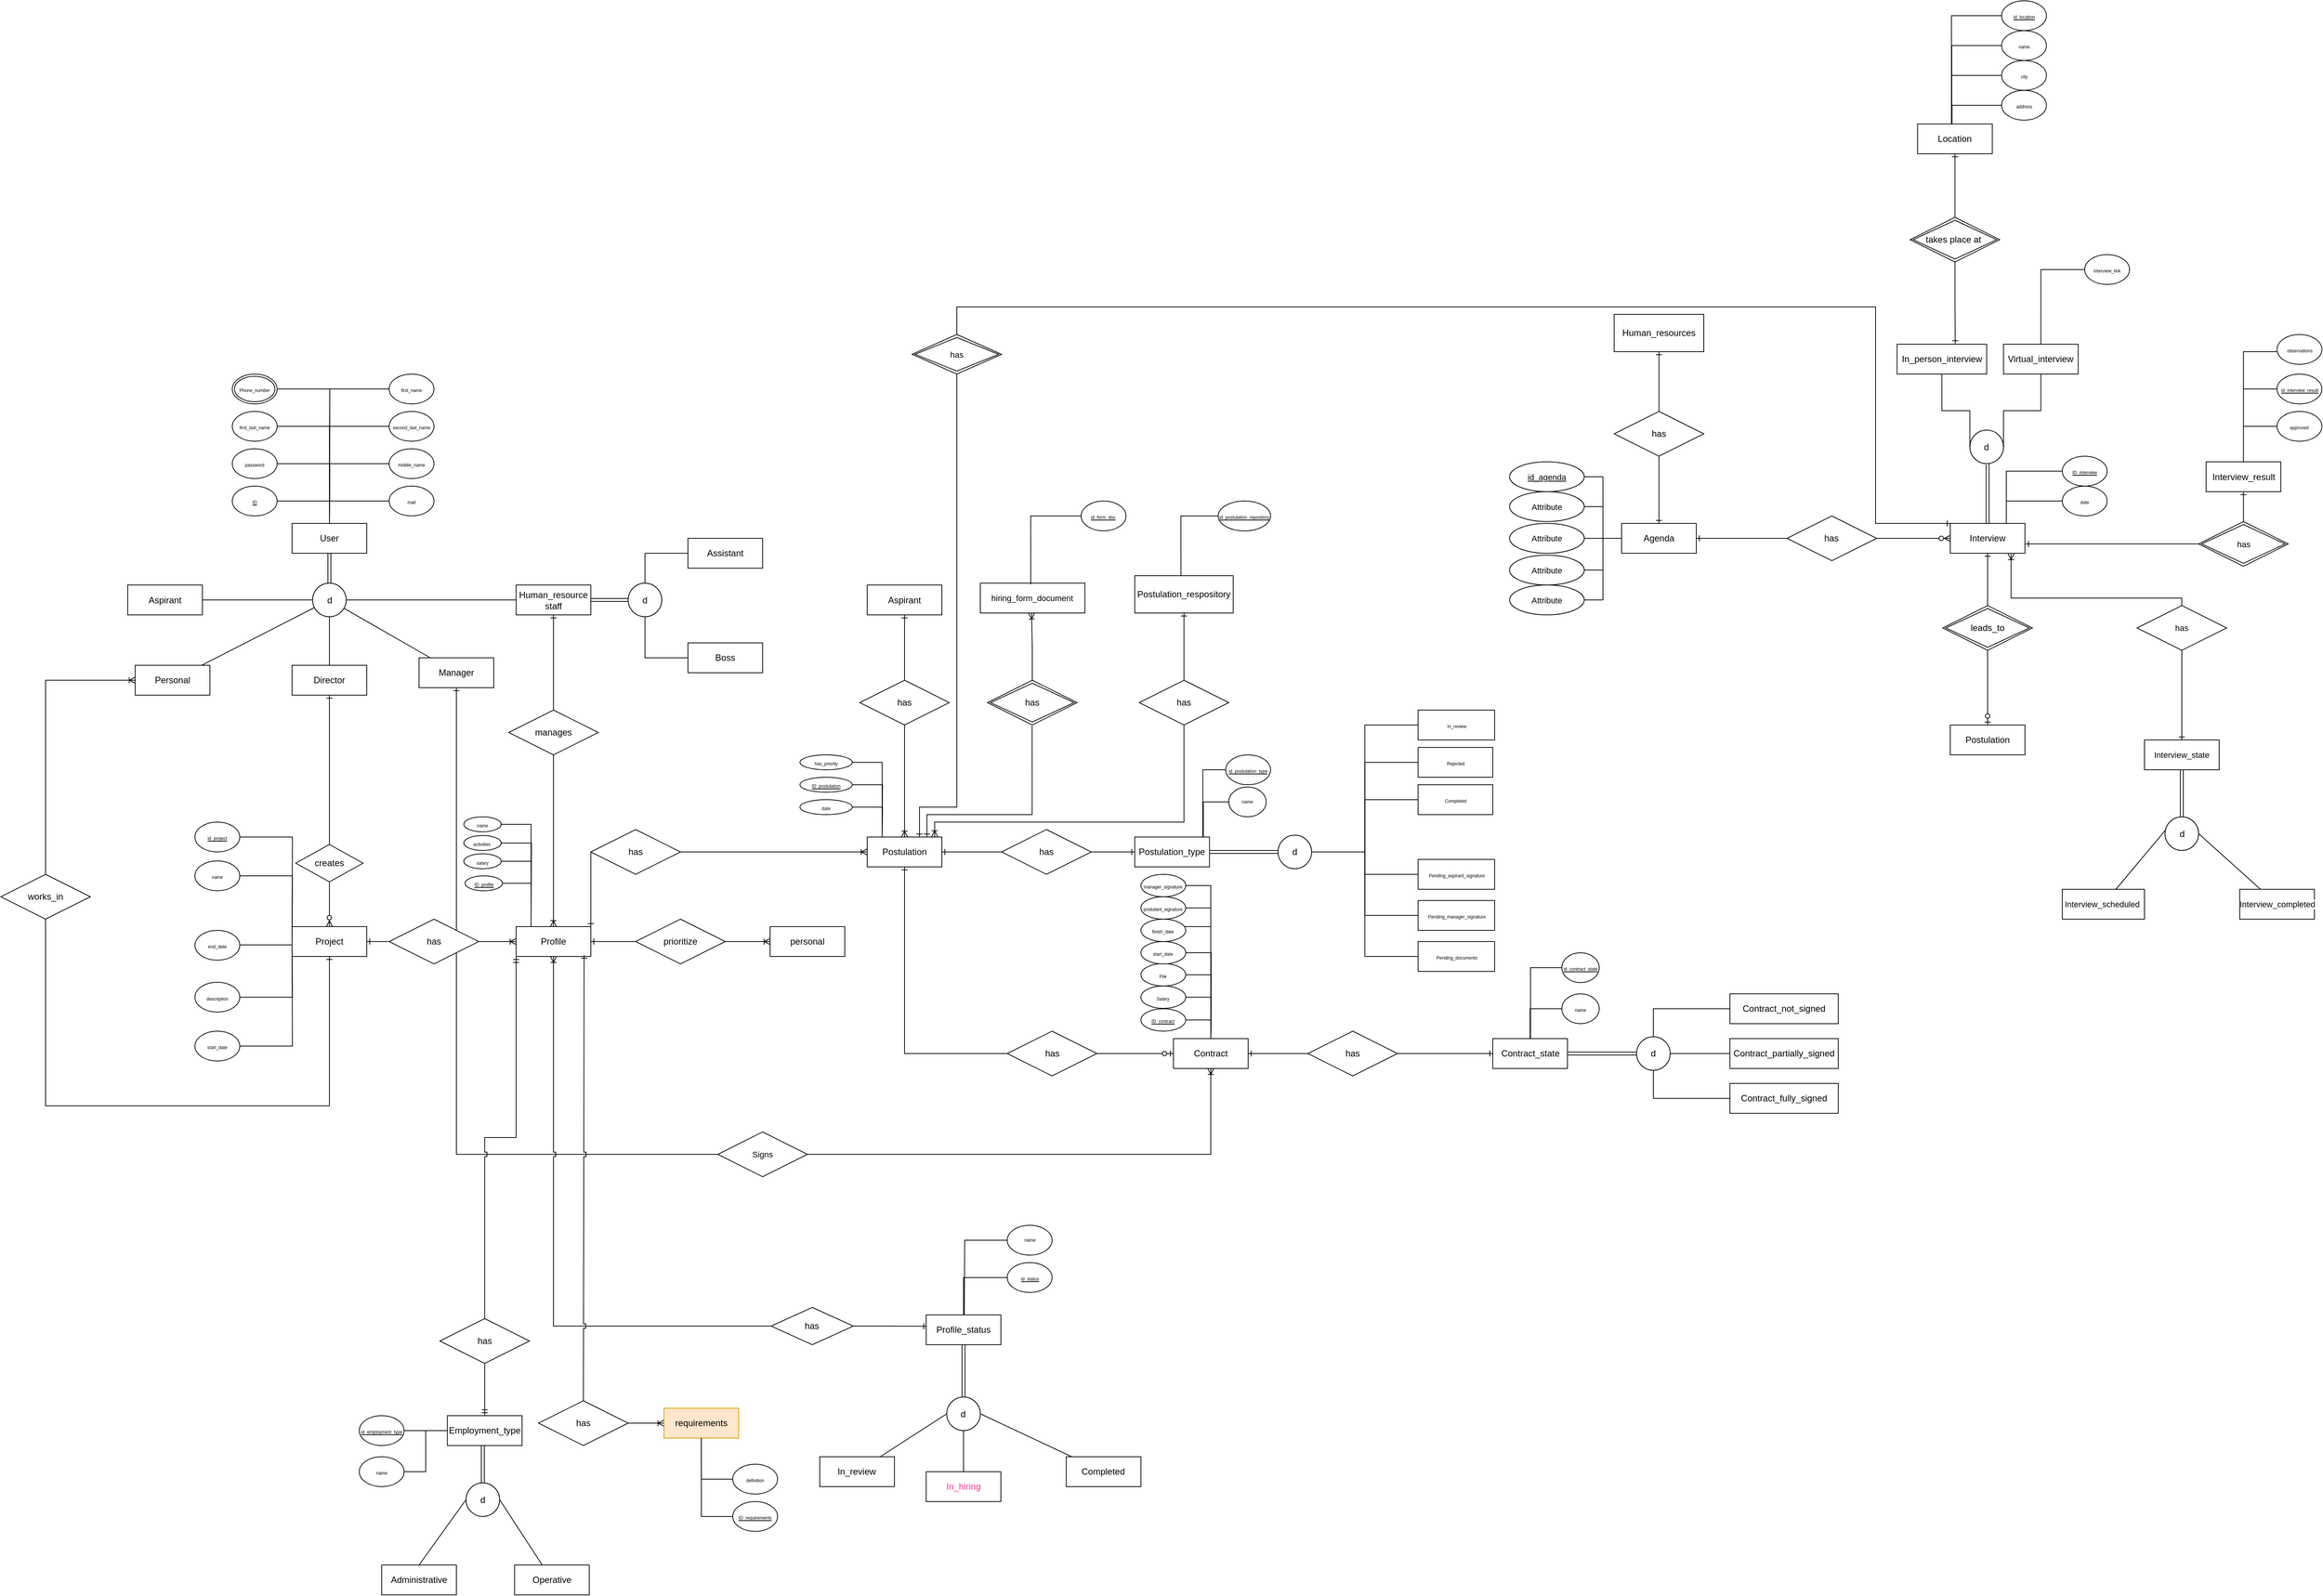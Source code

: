 <mxfile version="26.0.16">
  <diagram name="Page-1" id="ad52d381-51e7-2e0d-a935-2d0ddd2fd229">
    <mxGraphModel dx="1020" dy="1530" grid="1" gridSize="10" guides="1" tooltips="1" connect="1" arrows="1" fold="1" page="1" pageScale="1" pageWidth="1100" pageHeight="850" background="none" math="0" shadow="0">
      <root>
        <mxCell id="0" />
        <mxCell id="1" parent="0" />
        <mxCell id="rCfvvwF2RA5xIQDXdpEa-4" value="Project" style="whiteSpace=wrap;html=1;align=center;" parent="1" vertex="1">
          <mxGeometry x="410" y="550" width="100" height="40" as="geometry" />
        </mxCell>
        <mxCell id="rCfvvwF2RA5xIQDXdpEa-8" style="edgeStyle=orthogonalEdgeStyle;rounded=0;orthogonalLoop=1;jettySize=auto;html=1;entryX=0.5;entryY=1;entryDx=0;entryDy=0;endArrow=ERone;endFill=0;" parent="1" source="rCfvvwF2RA5xIQDXdpEa-5" target="rCfvvwF2RA5xIQDXdpEa-19" edge="1">
          <mxGeometry relative="1" as="geometry">
            <mxPoint x="460" y="370" as="targetPoint" />
          </mxGeometry>
        </mxCell>
        <mxCell id="rCfvvwF2RA5xIQDXdpEa-9" style="edgeStyle=orthogonalEdgeStyle;rounded=0;orthogonalLoop=1;jettySize=auto;html=1;entryX=0.5;entryY=0;entryDx=0;entryDy=0;endArrow=ERzeroToMany;endFill=0;" parent="1" source="rCfvvwF2RA5xIQDXdpEa-5" target="rCfvvwF2RA5xIQDXdpEa-4" edge="1">
          <mxGeometry relative="1" as="geometry" />
        </mxCell>
        <mxCell id="rCfvvwF2RA5xIQDXdpEa-5" value="creates" style="shape=rhombus;perimeter=rhombusPerimeter;whiteSpace=wrap;html=1;align=center;" parent="1" vertex="1">
          <mxGeometry x="415" y="440" width="90" height="50" as="geometry" />
        </mxCell>
        <mxCell id="rCfvvwF2RA5xIQDXdpEa-16" value="User" style="whiteSpace=wrap;html=1;align=center;" parent="1" vertex="1">
          <mxGeometry x="410" y="10" width="100" height="40" as="geometry" />
        </mxCell>
        <mxCell id="rCfvvwF2RA5xIQDXdpEa-30" style="edgeStyle=orthogonalEdgeStyle;rounded=0;orthogonalLoop=1;jettySize=auto;html=1;entryX=0;entryY=0.5;entryDx=0;entryDy=0;endArrow=none;startFill=0;" parent="1" source="rCfvvwF2RA5xIQDXdpEa-17" target="rCfvvwF2RA5xIQDXdpEa-24" edge="1">
          <mxGeometry relative="1" as="geometry" />
        </mxCell>
        <mxCell id="rCfvvwF2RA5xIQDXdpEa-17" value="Aspirant" style="whiteSpace=wrap;html=1;align=center;" parent="1" vertex="1">
          <mxGeometry x="190" y="92.5" width="100" height="40" as="geometry" />
        </mxCell>
        <mxCell id="rCfvvwF2RA5xIQDXdpEa-32" style="edgeStyle=orthogonalEdgeStyle;rounded=0;orthogonalLoop=1;jettySize=auto;html=1;endArrow=none;startFill=0;" parent="1" source="rCfvvwF2RA5xIQDXdpEa-19" target="rCfvvwF2RA5xIQDXdpEa-24" edge="1">
          <mxGeometry relative="1" as="geometry" />
        </mxCell>
        <mxCell id="rCfvvwF2RA5xIQDXdpEa-19" value="Director" style="whiteSpace=wrap;html=1;align=center;" parent="1" vertex="1">
          <mxGeometry x="410" y="200" width="100" height="40" as="geometry" />
        </mxCell>
        <mxCell id="rCfvvwF2RA5xIQDXdpEa-34" style="edgeStyle=orthogonalEdgeStyle;rounded=0;orthogonalLoop=1;jettySize=auto;html=1;entryX=1;entryY=0.5;entryDx=0;entryDy=0;endArrow=none;startFill=0;" parent="1" source="rCfvvwF2RA5xIQDXdpEa-20" target="rCfvvwF2RA5xIQDXdpEa-24" edge="1">
          <mxGeometry relative="1" as="geometry" />
        </mxCell>
        <mxCell id="rCfvvwF2RA5xIQDXdpEa-37" style="edgeStyle=orthogonalEdgeStyle;rounded=0;orthogonalLoop=1;jettySize=auto;html=1;entryX=0;entryY=0.5;entryDx=0;entryDy=0;shape=link;" parent="1" source="rCfvvwF2RA5xIQDXdpEa-20" target="rCfvvwF2RA5xIQDXdpEa-36" edge="1">
          <mxGeometry relative="1" as="geometry" />
        </mxCell>
        <mxCell id="rCfvvwF2RA5xIQDXdpEa-20" value="Human_resource staff" style="whiteSpace=wrap;html=1;align=center;" parent="1" vertex="1">
          <mxGeometry x="710" y="92.5" width="100" height="40" as="geometry" />
        </mxCell>
        <mxCell id="rCfvvwF2RA5xIQDXdpEa-355" style="edgeStyle=orthogonalEdgeStyle;shape=connector;rounded=0;orthogonalLoop=1;jettySize=auto;html=1;entryX=0;entryY=0.5;entryDx=0;entryDy=0;strokeColor=default;align=center;verticalAlign=middle;fontFamily=Helvetica;fontSize=11;fontColor=default;labelBackgroundColor=default;endArrow=none;endFill=0;startFill=0;startArrow=ERone;" parent="1" source="rCfvvwF2RA5xIQDXdpEa-21" target="rCfvvwF2RA5xIQDXdpEa-354" edge="1">
          <mxGeometry relative="1" as="geometry">
            <Array as="points">
              <mxPoint x="630" y="855" />
            </Array>
          </mxGeometry>
        </mxCell>
        <mxCell id="rCfvvwF2RA5xIQDXdpEa-21" value="Manager" style="whiteSpace=wrap;html=1;align=center;" parent="1" vertex="1">
          <mxGeometry x="580" y="190" width="100" height="40" as="geometry" />
        </mxCell>
        <mxCell id="rCfvvwF2RA5xIQDXdpEa-38" style="edgeStyle=orthogonalEdgeStyle;rounded=0;orthogonalLoop=1;jettySize=auto;html=1;entryX=0.5;entryY=0;entryDx=0;entryDy=0;endArrow=none;startFill=0;" parent="1" source="rCfvvwF2RA5xIQDXdpEa-22" target="rCfvvwF2RA5xIQDXdpEa-36" edge="1">
          <mxGeometry relative="1" as="geometry" />
        </mxCell>
        <mxCell id="rCfvvwF2RA5xIQDXdpEa-22" value="Assistant" style="whiteSpace=wrap;html=1;align=center;" parent="1" vertex="1">
          <mxGeometry x="940" y="30" width="100" height="40" as="geometry" />
        </mxCell>
        <mxCell id="rCfvvwF2RA5xIQDXdpEa-39" style="edgeStyle=orthogonalEdgeStyle;rounded=0;orthogonalLoop=1;jettySize=auto;html=1;entryX=0.5;entryY=1;entryDx=0;entryDy=0;endArrow=none;startFill=0;" parent="1" source="rCfvvwF2RA5xIQDXdpEa-23" target="rCfvvwF2RA5xIQDXdpEa-36" edge="1">
          <mxGeometry relative="1" as="geometry" />
        </mxCell>
        <mxCell id="rCfvvwF2RA5xIQDXdpEa-23" value="Boss" style="whiteSpace=wrap;html=1;align=center;" parent="1" vertex="1">
          <mxGeometry x="940" y="170" width="100" height="40" as="geometry" />
        </mxCell>
        <mxCell id="rCfvvwF2RA5xIQDXdpEa-27" style="edgeStyle=orthogonalEdgeStyle;rounded=0;orthogonalLoop=1;jettySize=auto;html=1;entryX=0.5;entryY=1;entryDx=0;entryDy=0;endArrow=none;startFill=0;shape=link;" parent="1" source="rCfvvwF2RA5xIQDXdpEa-24" target="rCfvvwF2RA5xIQDXdpEa-16" edge="1">
          <mxGeometry relative="1" as="geometry">
            <Array as="points">
              <mxPoint x="460" y="80" />
              <mxPoint x="460" y="80" />
            </Array>
          </mxGeometry>
        </mxCell>
        <mxCell id="rCfvvwF2RA5xIQDXdpEa-24" value="d" style="ellipse;whiteSpace=wrap;html=1;aspect=fixed;" parent="1" vertex="1">
          <mxGeometry x="437.5" y="90" width="45" height="45" as="geometry" />
        </mxCell>
        <mxCell id="rCfvvwF2RA5xIQDXdpEa-35" style="rounded=0;orthogonalLoop=1;jettySize=auto;html=1;endArrow=none;startFill=0;" parent="1" source="rCfvvwF2RA5xIQDXdpEa-21" target="rCfvvwF2RA5xIQDXdpEa-24" edge="1">
          <mxGeometry relative="1" as="geometry" />
        </mxCell>
        <mxCell id="rCfvvwF2RA5xIQDXdpEa-36" value="d" style="ellipse;whiteSpace=wrap;html=1;aspect=fixed;" parent="1" vertex="1">
          <mxGeometry x="860" y="90" width="45" height="45" as="geometry" />
        </mxCell>
        <mxCell id="bTvpZojY_yCW6itiRGlr-42" style="edgeStyle=orthogonalEdgeStyle;rounded=0;orthogonalLoop=1;jettySize=auto;html=1;entryX=0.5;entryY=0;entryDx=0;entryDy=0;endArrow=none;startFill=0;" parent="1" source="rCfvvwF2RA5xIQDXdpEa-40" target="rCfvvwF2RA5xIQDXdpEa-16" edge="1">
          <mxGeometry relative="1" as="geometry" />
        </mxCell>
        <mxCell id="rCfvvwF2RA5xIQDXdpEa-40" value="&lt;u&gt;&lt;font style=&quot;font-size: 6px;&quot;&gt;ID&lt;/font&gt;&lt;/u&gt;" style="ellipse;whiteSpace=wrap;html=1;align=center;" parent="1" vertex="1">
          <mxGeometry x="330" y="-40" width="60" height="40" as="geometry" />
        </mxCell>
        <mxCell id="bTvpZojY_yCW6itiRGlr-50" style="edgeStyle=orthogonalEdgeStyle;rounded=0;orthogonalLoop=1;jettySize=auto;html=1;endArrow=none;startFill=0;" parent="1" source="rCfvvwF2RA5xIQDXdpEa-42" edge="1">
          <mxGeometry relative="1" as="geometry">
            <mxPoint x="460" y="10" as="targetPoint" />
          </mxGeometry>
        </mxCell>
        <mxCell id="rCfvvwF2RA5xIQDXdpEa-42" value="&lt;font style=&quot;font-size: 6px;&quot;&gt;first_name&lt;/font&gt;" style="ellipse;whiteSpace=wrap;html=1;align=center;" parent="1" vertex="1">
          <mxGeometry x="540" y="-190" width="60" height="40" as="geometry" />
        </mxCell>
        <mxCell id="bTvpZojY_yCW6itiRGlr-49" style="edgeStyle=orthogonalEdgeStyle;rounded=0;orthogonalLoop=1;jettySize=auto;html=1;endArrow=none;startFill=0;" parent="1" source="rCfvvwF2RA5xIQDXdpEa-43" edge="1">
          <mxGeometry relative="1" as="geometry">
            <mxPoint x="460" y="10" as="targetPoint" />
          </mxGeometry>
        </mxCell>
        <mxCell id="rCfvvwF2RA5xIQDXdpEa-43" value="&lt;font style=&quot;font-size: 6px;&quot;&gt;Phone_number&lt;/font&gt;" style="ellipse;shape=doubleEllipse;margin=3;whiteSpace=wrap;html=1;align=center;" parent="1" vertex="1">
          <mxGeometry x="330" y="-190" width="60" height="40" as="geometry" />
        </mxCell>
        <mxCell id="bTvpZojY_yCW6itiRGlr-46" style="edgeStyle=orthogonalEdgeStyle;rounded=0;orthogonalLoop=1;jettySize=auto;html=1;endArrow=none;startFill=0;" parent="1" source="rCfvvwF2RA5xIQDXdpEa-44" edge="1">
          <mxGeometry relative="1" as="geometry">
            <mxPoint x="460" y="10" as="targetPoint" />
          </mxGeometry>
        </mxCell>
        <mxCell id="rCfvvwF2RA5xIQDXdpEa-44" value="&lt;font style=&quot;font-size: 6px;&quot;&gt;middle_name&lt;/font&gt;" style="ellipse;whiteSpace=wrap;html=1;align=center;" parent="1" vertex="1">
          <mxGeometry x="540" y="-90" width="60" height="40" as="geometry" />
        </mxCell>
        <mxCell id="bTvpZojY_yCW6itiRGlr-47" style="edgeStyle=orthogonalEdgeStyle;rounded=0;orthogonalLoop=1;jettySize=auto;html=1;entryX=0.5;entryY=0;entryDx=0;entryDy=0;endArrow=none;startFill=0;" parent="1" source="rCfvvwF2RA5xIQDXdpEa-45" target="rCfvvwF2RA5xIQDXdpEa-16" edge="1">
          <mxGeometry relative="1" as="geometry" />
        </mxCell>
        <mxCell id="rCfvvwF2RA5xIQDXdpEa-45" value="&lt;font style=&quot;font-size: 6px;&quot;&gt;first_last_name&lt;/font&gt;" style="ellipse;whiteSpace=wrap;html=1;align=center;" parent="1" vertex="1">
          <mxGeometry x="330" y="-140" width="60" height="40" as="geometry" />
        </mxCell>
        <mxCell id="bTvpZojY_yCW6itiRGlr-48" style="edgeStyle=orthogonalEdgeStyle;rounded=0;orthogonalLoop=1;jettySize=auto;html=1;endArrow=none;startFill=0;" parent="1" source="rCfvvwF2RA5xIQDXdpEa-46" target="rCfvvwF2RA5xIQDXdpEa-16" edge="1">
          <mxGeometry relative="1" as="geometry" />
        </mxCell>
        <mxCell id="rCfvvwF2RA5xIQDXdpEa-46" value="&lt;font style=&quot;font-size: 6px;&quot;&gt;second_last_name&lt;/font&gt;" style="ellipse;whiteSpace=wrap;html=1;align=center;" parent="1" vertex="1">
          <mxGeometry x="540" y="-140" width="60" height="40" as="geometry" />
        </mxCell>
        <mxCell id="bTvpZojY_yCW6itiRGlr-45" style="edgeStyle=orthogonalEdgeStyle;rounded=0;orthogonalLoop=1;jettySize=auto;html=1;endArrow=none;startFill=0;" parent="1" source="rCfvvwF2RA5xIQDXdpEa-47" edge="1">
          <mxGeometry relative="1" as="geometry">
            <mxPoint x="460" y="10" as="targetPoint" />
          </mxGeometry>
        </mxCell>
        <mxCell id="rCfvvwF2RA5xIQDXdpEa-47" value="&lt;font style=&quot;font-size: 6px;&quot;&gt;password&lt;/font&gt;" style="ellipse;whiteSpace=wrap;html=1;align=center;" parent="1" vertex="1">
          <mxGeometry x="330" y="-90" width="60" height="40" as="geometry" />
        </mxCell>
        <mxCell id="bTvpZojY_yCW6itiRGlr-43" style="edgeStyle=orthogonalEdgeStyle;rounded=0;orthogonalLoop=1;jettySize=auto;html=1;entryX=0.5;entryY=0;entryDx=0;entryDy=0;endArrow=none;startFill=0;" parent="1" source="rCfvvwF2RA5xIQDXdpEa-48" target="rCfvvwF2RA5xIQDXdpEa-16" edge="1">
          <mxGeometry relative="1" as="geometry" />
        </mxCell>
        <mxCell id="rCfvvwF2RA5xIQDXdpEa-48" value="&lt;font style=&quot;font-size: 6px;&quot;&gt;mail&lt;/font&gt;" style="ellipse;whiteSpace=wrap;html=1;align=center;" parent="1" vertex="1">
          <mxGeometry x="540" y="-40" width="60" height="40" as="geometry" />
        </mxCell>
        <mxCell id="rCfvvwF2RA5xIQDXdpEa-340" style="edgeStyle=orthogonalEdgeStyle;shape=connector;rounded=0;orthogonalLoop=1;jettySize=auto;html=1;entryX=0;entryY=0.5;entryDx=0;entryDy=0;strokeColor=default;align=center;verticalAlign=middle;fontFamily=Helvetica;fontSize=11;fontColor=default;labelBackgroundColor=default;endArrow=none;endFill=0;startFill=0;" parent="1" source="rCfvvwF2RA5xIQDXdpEa-60" edge="1">
          <mxGeometry relative="1" as="geometry">
            <mxPoint x="410" y="574.5" as="targetPoint" />
          </mxGeometry>
        </mxCell>
        <mxCell id="rCfvvwF2RA5xIQDXdpEa-60" value="&lt;u&gt;&lt;font style=&quot;font-size: 6px;&quot;&gt;id_project&lt;/font&gt;&lt;/u&gt;" style="ellipse;whiteSpace=wrap;html=1;align=center;" parent="1" vertex="1">
          <mxGeometry x="280" y="410" width="60" height="40" as="geometry" />
        </mxCell>
        <mxCell id="rCfvvwF2RA5xIQDXdpEa-341" style="edgeStyle=orthogonalEdgeStyle;shape=connector;rounded=0;orthogonalLoop=1;jettySize=auto;html=1;entryX=0;entryY=0.5;entryDx=0;entryDy=0;strokeColor=default;align=center;verticalAlign=middle;fontFamily=Helvetica;fontSize=11;fontColor=default;labelBackgroundColor=default;endArrow=none;endFill=0;startFill=0;" parent="1" source="rCfvvwF2RA5xIQDXdpEa-61" edge="1">
          <mxGeometry relative="1" as="geometry">
            <mxPoint x="410" y="574.5" as="targetPoint" />
          </mxGeometry>
        </mxCell>
        <mxCell id="rCfvvwF2RA5xIQDXdpEa-61" value="&lt;font style=&quot;font-size: 6px;&quot;&gt;name&lt;/font&gt;" style="ellipse;whiteSpace=wrap;html=1;align=center;" parent="1" vertex="1">
          <mxGeometry x="280" y="462" width="60" height="40" as="geometry" />
        </mxCell>
        <mxCell id="rCfvvwF2RA5xIQDXdpEa-343" style="edgeStyle=orthogonalEdgeStyle;shape=connector;rounded=0;orthogonalLoop=1;jettySize=auto;html=1;entryX=0;entryY=0.5;entryDx=0;entryDy=0;strokeColor=default;align=center;verticalAlign=middle;fontFamily=Helvetica;fontSize=11;fontColor=default;labelBackgroundColor=default;endArrow=none;endFill=0;startFill=0;" parent="1" source="rCfvvwF2RA5xIQDXdpEa-62" edge="1">
          <mxGeometry relative="1" as="geometry">
            <mxPoint x="410" y="574.5" as="targetPoint" />
          </mxGeometry>
        </mxCell>
        <mxCell id="rCfvvwF2RA5xIQDXdpEa-62" value="&lt;font style=&quot;font-size: 6px;&quot;&gt;description&lt;/font&gt;" style="ellipse;whiteSpace=wrap;html=1;align=center;" parent="1" vertex="1">
          <mxGeometry x="280" y="624.5" width="60" height="40" as="geometry" />
        </mxCell>
        <mxCell id="rCfvvwF2RA5xIQDXdpEa-344" style="edgeStyle=orthogonalEdgeStyle;shape=connector;rounded=0;orthogonalLoop=1;jettySize=auto;html=1;entryX=0;entryY=0.5;entryDx=0;entryDy=0;strokeColor=default;align=center;verticalAlign=middle;fontFamily=Helvetica;fontSize=11;fontColor=default;labelBackgroundColor=default;endArrow=none;endFill=0;startFill=0;" parent="1" source="rCfvvwF2RA5xIQDXdpEa-63" edge="1">
          <mxGeometry relative="1" as="geometry">
            <mxPoint x="410" y="574.5" as="targetPoint" />
          </mxGeometry>
        </mxCell>
        <mxCell id="rCfvvwF2RA5xIQDXdpEa-63" value="&lt;font style=&quot;font-size: 6px;&quot;&gt;start_date&lt;/font&gt;" style="ellipse;whiteSpace=wrap;html=1;align=center;" parent="1" vertex="1">
          <mxGeometry x="280" y="690" width="60" height="40" as="geometry" />
        </mxCell>
        <mxCell id="rCfvvwF2RA5xIQDXdpEa-342" style="edgeStyle=orthogonalEdgeStyle;shape=connector;rounded=0;orthogonalLoop=1;jettySize=auto;html=1;strokeColor=default;align=center;verticalAlign=middle;fontFamily=Helvetica;fontSize=11;fontColor=default;labelBackgroundColor=default;endArrow=none;endFill=0;startFill=0;" parent="1" source="rCfvvwF2RA5xIQDXdpEa-64" edge="1">
          <mxGeometry relative="1" as="geometry">
            <mxPoint x="410" y="574.5" as="targetPoint" />
          </mxGeometry>
        </mxCell>
        <mxCell id="rCfvvwF2RA5xIQDXdpEa-64" value="&lt;font style=&quot;font-size: 6px;&quot;&gt;end_date&lt;/font&gt;" style="ellipse;whiteSpace=wrap;html=1;align=center;" parent="1" vertex="1">
          <mxGeometry x="280" y="555" width="60" height="40" as="geometry" />
        </mxCell>
        <mxCell id="rCfvvwF2RA5xIQDXdpEa-72" value="Profile" style="whiteSpace=wrap;html=1;align=center;" parent="1" vertex="1">
          <mxGeometry x="710" y="550" width="100" height="40" as="geometry" />
        </mxCell>
        <mxCell id="rCfvvwF2RA5xIQDXdpEa-75" style="edgeStyle=orthogonalEdgeStyle;rounded=0;orthogonalLoop=1;jettySize=auto;html=1;entryX=1;entryY=0.5;entryDx=0;entryDy=0;endArrow=ERone;endFill=0;" parent="1" source="rCfvvwF2RA5xIQDXdpEa-73" target="rCfvvwF2RA5xIQDXdpEa-4" edge="1">
          <mxGeometry relative="1" as="geometry" />
        </mxCell>
        <mxCell id="rCfvvwF2RA5xIQDXdpEa-76" style="edgeStyle=orthogonalEdgeStyle;rounded=0;orthogonalLoop=1;jettySize=auto;html=1;entryX=0;entryY=0.5;entryDx=0;entryDy=0;endArrow=ERoneToMany;endFill=0;" parent="1" source="rCfvvwF2RA5xIQDXdpEa-73" target="rCfvvwF2RA5xIQDXdpEa-72" edge="1">
          <mxGeometry relative="1" as="geometry" />
        </mxCell>
        <mxCell id="rCfvvwF2RA5xIQDXdpEa-73" value="has" style="shape=rhombus;perimeter=rhombusPerimeter;whiteSpace=wrap;html=1;align=center;" parent="1" vertex="1">
          <mxGeometry x="540" y="540" width="120" height="60" as="geometry" />
        </mxCell>
        <mxCell id="rCfvvwF2RA5xIQDXdpEa-79" value="&lt;font style=&quot;font-size: 6px;&quot;&gt;salary&lt;/font&gt;" style="ellipse;whiteSpace=wrap;html=1;align=center;" parent="1" vertex="1">
          <mxGeometry x="640" y="452.5" width="50" height="20" as="geometry" />
        </mxCell>
        <mxCell id="bTvpZojY_yCW6itiRGlr-27" style="edgeStyle=orthogonalEdgeStyle;rounded=0;orthogonalLoop=1;jettySize=auto;html=1;endArrow=none;startFill=0;" parent="1" source="rCfvvwF2RA5xIQDXdpEa-80" edge="1">
          <mxGeometry relative="1" as="geometry">
            <mxPoint x="730" y="550" as="targetPoint" />
            <Array as="points">
              <mxPoint x="730" y="492" />
            </Array>
          </mxGeometry>
        </mxCell>
        <mxCell id="rCfvvwF2RA5xIQDXdpEa-80" value="&lt;u&gt;&lt;font style=&quot;font-size: 6px;&quot;&gt;ID_profile&lt;/font&gt;&lt;/u&gt;" style="ellipse;whiteSpace=wrap;html=1;align=center;" parent="1" vertex="1">
          <mxGeometry x="641.66" y="482" width="50" height="20" as="geometry" />
        </mxCell>
        <mxCell id="rCfvvwF2RA5xIQDXdpEa-82" value="&lt;font style=&quot;font-size: 6px;&quot;&gt;name&lt;/font&gt;" style="ellipse;whiteSpace=wrap;html=1;align=center;" parent="1" vertex="1">
          <mxGeometry x="640" y="403" width="50" height="20" as="geometry" />
        </mxCell>
        <mxCell id="rCfvvwF2RA5xIQDXdpEa-86" value="&lt;font style=&quot;font-size: 6px;&quot;&gt;activities&amp;nbsp;&lt;/font&gt;" style="ellipse;whiteSpace=wrap;html=1;align=center;" parent="1" vertex="1">
          <mxGeometry x="640" y="428" width="50" height="20" as="geometry" />
        </mxCell>
        <mxCell id="rCfvvwF2RA5xIQDXdpEa-91" value="Profile_status" style="whiteSpace=wrap;html=1;align=center;" parent="1" vertex="1">
          <mxGeometry x="1258.96" y="1070" width="100" height="40" as="geometry" />
        </mxCell>
        <mxCell id="rCfvvwF2RA5xIQDXdpEa-92" value="personal" style="whiteSpace=wrap;html=1;align=center;" parent="1" vertex="1">
          <mxGeometry x="1050" y="550" width="100" height="40" as="geometry" />
        </mxCell>
        <mxCell id="rCfvvwF2RA5xIQDXdpEa-100" style="edgeStyle=orthogonalEdgeStyle;rounded=0;orthogonalLoop=1;jettySize=auto;html=1;entryX=0.5;entryY=1;entryDx=0;entryDy=0;endArrow=ERone;endFill=0;" parent="1" source="rCfvvwF2RA5xIQDXdpEa-98" target="rCfvvwF2RA5xIQDXdpEa-20" edge="1">
          <mxGeometry relative="1" as="geometry" />
        </mxCell>
        <mxCell id="rCfvvwF2RA5xIQDXdpEa-101" style="edgeStyle=orthogonalEdgeStyle;rounded=0;orthogonalLoop=1;jettySize=auto;html=1;endArrow=ERoneToMany;endFill=0;" parent="1" source="rCfvvwF2RA5xIQDXdpEa-98" target="rCfvvwF2RA5xIQDXdpEa-72" edge="1">
          <mxGeometry relative="1" as="geometry" />
        </mxCell>
        <mxCell id="rCfvvwF2RA5xIQDXdpEa-98" value="manages" style="shape=rhombus;perimeter=rhombusPerimeter;whiteSpace=wrap;html=1;align=center;" parent="1" vertex="1">
          <mxGeometry x="700" y="260" width="120" height="60" as="geometry" />
        </mxCell>
        <mxCell id="rCfvvwF2RA5xIQDXdpEa-103" style="rounded=0;orthogonalLoop=1;jettySize=auto;html=1;endArrow=none;startFill=0;" parent="1" source="rCfvvwF2RA5xIQDXdpEa-102" target="rCfvvwF2RA5xIQDXdpEa-24" edge="1">
          <mxGeometry relative="1" as="geometry" />
        </mxCell>
        <mxCell id="rCfvvwF2RA5xIQDXdpEa-102" value="Personal" style="whiteSpace=wrap;html=1;align=center;" parent="1" vertex="1">
          <mxGeometry x="200" y="200" width="100" height="40" as="geometry" />
        </mxCell>
        <mxCell id="rCfvvwF2RA5xIQDXdpEa-106" style="edgeStyle=orthogonalEdgeStyle;rounded=0;orthogonalLoop=1;jettySize=auto;html=1;endArrow=ERone;endFill=0;" parent="1" source="rCfvvwF2RA5xIQDXdpEa-105" target="rCfvvwF2RA5xIQDXdpEa-72" edge="1">
          <mxGeometry relative="1" as="geometry" />
        </mxCell>
        <mxCell id="rCfvvwF2RA5xIQDXdpEa-108" style="edgeStyle=orthogonalEdgeStyle;rounded=0;orthogonalLoop=1;jettySize=auto;html=1;entryX=0;entryY=0.5;entryDx=0;entryDy=0;endArrow=ERoneToMany;endFill=0;" parent="1" source="rCfvvwF2RA5xIQDXdpEa-105" target="rCfvvwF2RA5xIQDXdpEa-92" edge="1">
          <mxGeometry relative="1" as="geometry" />
        </mxCell>
        <mxCell id="rCfvvwF2RA5xIQDXdpEa-105" value="prioritize" style="shape=rhombus;perimeter=rhombusPerimeter;whiteSpace=wrap;html=1;align=center;" parent="1" vertex="1">
          <mxGeometry x="870" y="540" width="120" height="60" as="geometry" />
        </mxCell>
        <mxCell id="rCfvvwF2RA5xIQDXdpEa-112" style="edgeStyle=orthogonalEdgeStyle;rounded=0;orthogonalLoop=1;jettySize=auto;html=1;entryX=0.5;entryY=1;entryDx=0;entryDy=0;endArrow=ERoneToMany;endFill=0;jumpStyle=sharp;" parent="1" source="rCfvvwF2RA5xIQDXdpEa-110" target="rCfvvwF2RA5xIQDXdpEa-72" edge="1">
          <mxGeometry relative="1" as="geometry" />
        </mxCell>
        <mxCell id="rCfvvwF2RA5xIQDXdpEa-110" value="has" style="shape=rhombus;perimeter=rhombusPerimeter;whiteSpace=wrap;html=1;align=center;" parent="1" vertex="1">
          <mxGeometry x="1051.46" y="1060" width="110" height="50" as="geometry" />
        </mxCell>
        <mxCell id="rCfvvwF2RA5xIQDXdpEa-113" style="edgeStyle=orthogonalEdgeStyle;rounded=0;orthogonalLoop=1;jettySize=auto;html=1;entryX=0.008;entryY=0.382;entryDx=0;entryDy=0;entryPerimeter=0;endArrow=ERone;endFill=0;" parent="1" source="rCfvvwF2RA5xIQDXdpEa-110" target="rCfvvwF2RA5xIQDXdpEa-91" edge="1">
          <mxGeometry relative="1" as="geometry" />
        </mxCell>
        <mxCell id="rCfvvwF2RA5xIQDXdpEa-117" style="edgeStyle=orthogonalEdgeStyle;rounded=0;orthogonalLoop=1;jettySize=auto;html=1;entryX=0.5;entryY=1;entryDx=0;entryDy=0;shape=link;" parent="1" source="rCfvvwF2RA5xIQDXdpEa-114" target="rCfvvwF2RA5xIQDXdpEa-91" edge="1">
          <mxGeometry relative="1" as="geometry" />
        </mxCell>
        <mxCell id="rCfvvwF2RA5xIQDXdpEa-114" value="d" style="ellipse;whiteSpace=wrap;html=1;aspect=fixed;" parent="1" vertex="1">
          <mxGeometry x="1286.46" y="1180" width="45" height="45" as="geometry" />
        </mxCell>
        <mxCell id="rCfvvwF2RA5xIQDXdpEa-121" style="rounded=0;orthogonalLoop=1;jettySize=auto;html=1;entryX=0;entryY=0.5;entryDx=0;entryDy=0;endArrow=none;startFill=0;" parent="1" source="rCfvvwF2RA5xIQDXdpEa-118" target="rCfvvwF2RA5xIQDXdpEa-114" edge="1">
          <mxGeometry relative="1" as="geometry" />
        </mxCell>
        <mxCell id="rCfvvwF2RA5xIQDXdpEa-118" value="In_review" style="whiteSpace=wrap;html=1;align=center;" parent="1" vertex="1">
          <mxGeometry x="1116.46" y="1260" width="100" height="40" as="geometry" />
        </mxCell>
        <mxCell id="rCfvvwF2RA5xIQDXdpEa-122" style="rounded=0;orthogonalLoop=1;jettySize=auto;html=1;entryX=0.5;entryY=1;entryDx=0;entryDy=0;endArrow=none;startFill=0;exitX=0.5;exitY=0;exitDx=0;exitDy=0;" parent="1" source="rCfvvwF2RA5xIQDXdpEa-119" target="rCfvvwF2RA5xIQDXdpEa-114" edge="1">
          <mxGeometry relative="1" as="geometry" />
        </mxCell>
        <mxCell id="rCfvvwF2RA5xIQDXdpEa-119" value="&lt;span style=&quot;color: rgb(255, 51, 153);&quot;&gt;In_hiring&lt;/span&gt;" style="whiteSpace=wrap;html=1;align=center;" parent="1" vertex="1">
          <mxGeometry x="1258.96" y="1280" width="100" height="40" as="geometry" />
        </mxCell>
        <mxCell id="rCfvvwF2RA5xIQDXdpEa-123" style="rounded=0;orthogonalLoop=1;jettySize=auto;html=1;entryX=1;entryY=0.5;entryDx=0;entryDy=0;endArrow=none;startFill=0;" parent="1" source="rCfvvwF2RA5xIQDXdpEa-120" target="rCfvvwF2RA5xIQDXdpEa-114" edge="1">
          <mxGeometry relative="1" as="geometry" />
        </mxCell>
        <mxCell id="rCfvvwF2RA5xIQDXdpEa-120" value="Completed" style="whiteSpace=wrap;html=1;align=center;" parent="1" vertex="1">
          <mxGeometry x="1446.46" y="1260" width="100" height="40" as="geometry" />
        </mxCell>
        <mxCell id="bTvpZojY_yCW6itiRGlr-98" style="edgeStyle=orthogonalEdgeStyle;rounded=0;orthogonalLoop=1;jettySize=auto;html=1;entryX=1;entryY=0.5;entryDx=0;entryDy=0;endArrow=none;startFill=0;" parent="1" source="rCfvvwF2RA5xIQDXdpEa-124" target="bTvpZojY_yCW6itiRGlr-97" edge="1">
          <mxGeometry relative="1" as="geometry" />
        </mxCell>
        <mxCell id="rCfvvwF2RA5xIQDXdpEa-124" value="Employment_type" style="whiteSpace=wrap;html=1;align=center;" parent="1" vertex="1">
          <mxGeometry x="617.91" y="1205" width="100" height="40" as="geometry" />
        </mxCell>
        <mxCell id="rCfvvwF2RA5xIQDXdpEa-131" style="rounded=0;orthogonalLoop=1;jettySize=auto;html=1;endArrow=ERmandOne;endFill=0;entryX=0;entryY=1;entryDx=0;entryDy=0;edgeStyle=elbowEdgeStyle;elbow=vertical;jumpStyle=sharp;" parent="1" source="rCfvvwF2RA5xIQDXdpEa-129" target="rCfvvwF2RA5xIQDXdpEa-72" edge="1">
          <mxGeometry relative="1" as="geometry" />
        </mxCell>
        <mxCell id="rCfvvwF2RA5xIQDXdpEa-133" style="edgeStyle=orthogonalEdgeStyle;rounded=0;orthogonalLoop=1;jettySize=auto;html=1;entryX=0.5;entryY=0;entryDx=0;entryDy=0;endArrow=ERmandOne;endFill=0;" parent="1" source="rCfvvwF2RA5xIQDXdpEa-129" target="rCfvvwF2RA5xIQDXdpEa-124" edge="1">
          <mxGeometry relative="1" as="geometry" />
        </mxCell>
        <mxCell id="rCfvvwF2RA5xIQDXdpEa-129" value="has" style="shape=rhombus;perimeter=rhombusPerimeter;whiteSpace=wrap;html=1;align=center;" parent="1" vertex="1">
          <mxGeometry x="607.91" y="1075" width="120" height="60" as="geometry" />
        </mxCell>
        <mxCell id="rCfvvwF2RA5xIQDXdpEa-134" value="d" style="ellipse;whiteSpace=wrap;html=1;aspect=fixed;" parent="1" vertex="1">
          <mxGeometry x="642.91" y="1295" width="45" height="45" as="geometry" />
        </mxCell>
        <mxCell id="rCfvvwF2RA5xIQDXdpEa-135" style="edgeStyle=orthogonalEdgeStyle;rounded=0;orthogonalLoop=1;jettySize=auto;html=1;entryX=0.475;entryY=1;entryDx=0;entryDy=0;entryPerimeter=0;shape=link;" parent="1" source="rCfvvwF2RA5xIQDXdpEa-134" target="rCfvvwF2RA5xIQDXdpEa-124" edge="1">
          <mxGeometry relative="1" as="geometry" />
        </mxCell>
        <mxCell id="rCfvvwF2RA5xIQDXdpEa-136" value="Administrative" style="whiteSpace=wrap;html=1;align=center;" parent="1" vertex="1">
          <mxGeometry x="530" y="1405" width="100" height="40" as="geometry" />
        </mxCell>
        <mxCell id="rCfvvwF2RA5xIQDXdpEa-139" style="rounded=0;orthogonalLoop=1;jettySize=auto;html=1;entryX=1;entryY=0.5;entryDx=0;entryDy=0;endArrow=none;startFill=0;" parent="1" source="rCfvvwF2RA5xIQDXdpEa-137" target="rCfvvwF2RA5xIQDXdpEa-134" edge="1">
          <mxGeometry relative="1" as="geometry" />
        </mxCell>
        <mxCell id="rCfvvwF2RA5xIQDXdpEa-137" value="Operative" style="whiteSpace=wrap;html=1;align=center;" parent="1" vertex="1">
          <mxGeometry x="707.91" y="1405" width="100" height="40" as="geometry" />
        </mxCell>
        <mxCell id="rCfvvwF2RA5xIQDXdpEa-138" style="rounded=0;orthogonalLoop=1;jettySize=auto;html=1;entryX=0;entryY=0.5;entryDx=0;entryDy=0;endArrow=none;startFill=0;exitX=0.5;exitY=0;exitDx=0;exitDy=0;" parent="1" source="rCfvvwF2RA5xIQDXdpEa-136" target="rCfvvwF2RA5xIQDXdpEa-134" edge="1">
          <mxGeometry relative="1" as="geometry">
            <mxPoint x="590.003" y="1405" as="sourcePoint" />
          </mxGeometry>
        </mxCell>
        <mxCell id="STVquSp7b8IfuuphVOc5-1" style="edgeStyle=orthogonalEdgeStyle;rounded=0;orthogonalLoop=1;jettySize=auto;html=1;entryX=0.5;entryY=0;entryDx=0;entryDy=0;endArrow=none;startFill=0;" edge="1" parent="1" source="rCfvvwF2RA5xIQDXdpEa-141" target="rCfvvwF2RA5xIQDXdpEa-91">
          <mxGeometry relative="1" as="geometry" />
        </mxCell>
        <mxCell id="rCfvvwF2RA5xIQDXdpEa-141" value="&lt;font style=&quot;font-size: 6px;&quot;&gt;id_status&lt;/font&gt;" style="ellipse;whiteSpace=wrap;html=1;align=center;fontStyle=4;" parent="1" vertex="1">
          <mxGeometry x="1367.5" y="1000" width="60" height="40" as="geometry" />
        </mxCell>
        <mxCell id="STVquSp7b8IfuuphVOc5-2" style="edgeStyle=orthogonalEdgeStyle;rounded=0;orthogonalLoop=1;jettySize=auto;html=1;endArrow=none;startFill=0;" edge="1" parent="1" source="rCfvvwF2RA5xIQDXdpEa-144">
          <mxGeometry relative="1" as="geometry">
            <mxPoint x="1310" y="1070" as="targetPoint" />
          </mxGeometry>
        </mxCell>
        <mxCell id="rCfvvwF2RA5xIQDXdpEa-144" value="name" style="ellipse;whiteSpace=wrap;html=1;align=center;fontSize=6;" parent="1" vertex="1">
          <mxGeometry x="1367.5" y="950" width="60" height="40" as="geometry" />
        </mxCell>
        <mxCell id="rCfvvwF2RA5xIQDXdpEa-151" style="rounded=0;orthogonalLoop=1;jettySize=auto;html=1;entryX=1;entryY=0.5;entryDx=0;entryDy=0;endArrow=none;startFill=0;endFill=0;startArrow=ERoneToMany;" parent="1" source="rCfvvwF2RA5xIQDXdpEa-147" target="rCfvvwF2RA5xIQDXdpEa-148" edge="1">
          <mxGeometry relative="1" as="geometry" />
        </mxCell>
        <mxCell id="rCfvvwF2RA5xIQDXdpEa-323" style="edgeStyle=orthogonalEdgeStyle;shape=connector;rounded=0;orthogonalLoop=1;jettySize=auto;html=1;entryX=0.5;entryY=1;entryDx=0;entryDy=0;strokeColor=default;align=center;verticalAlign=middle;fontFamily=Helvetica;fontSize=11;fontColor=default;labelBackgroundColor=default;endArrow=none;endFill=0;startFill=0;startArrow=ERone;" parent="1" source="rCfvvwF2RA5xIQDXdpEa-147" target="rCfvvwF2RA5xIQDXdpEa-334" edge="1">
          <mxGeometry relative="1" as="geometry">
            <mxPoint x="1500" y="-70.0" as="targetPoint" />
            <Array as="points">
              <mxPoint x="1250" y="390" />
              <mxPoint x="1300" y="390" />
              <mxPoint x="1300" y="-190" />
            </Array>
          </mxGeometry>
        </mxCell>
        <mxCell id="rCfvvwF2RA5xIQDXdpEa-147" value="Postulation" style="whiteSpace=wrap;html=1;align=center;" parent="1" vertex="1">
          <mxGeometry x="1180" y="430" width="100" height="40" as="geometry" />
        </mxCell>
        <mxCell id="rCfvvwF2RA5xIQDXdpEa-150" style="rounded=0;orthogonalLoop=1;jettySize=auto;html=1;entryX=1;entryY=0;entryDx=0;entryDy=0;endArrow=ERone;startFill=0;exitX=0;exitY=0.5;exitDx=0;exitDy=0;endFill=0;" parent="1" source="rCfvvwF2RA5xIQDXdpEa-148" target="rCfvvwF2RA5xIQDXdpEa-72" edge="1">
          <mxGeometry relative="1" as="geometry" />
        </mxCell>
        <mxCell id="rCfvvwF2RA5xIQDXdpEa-148" value="has" style="shape=rhombus;perimeter=rhombusPerimeter;whiteSpace=wrap;html=1;align=center;" parent="1" vertex="1">
          <mxGeometry x="810" y="420" width="120" height="60" as="geometry" />
        </mxCell>
        <mxCell id="bTvpZojY_yCW6itiRGlr-30" style="edgeStyle=orthogonalEdgeStyle;rounded=0;orthogonalLoop=1;jettySize=auto;html=1;endArrow=none;startFill=0;" parent="1" source="rCfvvwF2RA5xIQDXdpEa-153" edge="1">
          <mxGeometry relative="1" as="geometry">
            <mxPoint x="1200" y="430" as="targetPoint" />
          </mxGeometry>
        </mxCell>
        <mxCell id="rCfvvwF2RA5xIQDXdpEa-153" value="&lt;font style=&quot;font-size: 6px;&quot;&gt;date&lt;/font&gt;" style="ellipse;whiteSpace=wrap;html=1;align=center;" parent="1" vertex="1">
          <mxGeometry x="1090" y="380" width="70" height="20" as="geometry" />
        </mxCell>
        <mxCell id="bTvpZojY_yCW6itiRGlr-29" style="edgeStyle=orthogonalEdgeStyle;rounded=0;orthogonalLoop=1;jettySize=auto;html=1;endArrow=none;startFill=0;" parent="1" source="rCfvvwF2RA5xIQDXdpEa-154" edge="1">
          <mxGeometry relative="1" as="geometry">
            <mxPoint x="1200" y="430" as="targetPoint" />
          </mxGeometry>
        </mxCell>
        <mxCell id="rCfvvwF2RA5xIQDXdpEa-154" value="&lt;font style=&quot;font-size: 6px;&quot;&gt;ID_postulation&lt;/font&gt;" style="ellipse;whiteSpace=wrap;html=1;align=center;fontStyle=4;" parent="1" vertex="1">
          <mxGeometry x="1090" y="350" width="70" height="20" as="geometry" />
        </mxCell>
        <mxCell id="rCfvvwF2RA5xIQDXdpEa-180" style="edgeStyle=orthogonalEdgeStyle;rounded=0;orthogonalLoop=1;jettySize=auto;html=1;entryX=1;entryY=0.5;entryDx=0;entryDy=0;shape=link;" parent="1" source="rCfvvwF2RA5xIQDXdpEa-160" target="rCfvvwF2RA5xIQDXdpEa-175" edge="1">
          <mxGeometry relative="1" as="geometry" />
        </mxCell>
        <mxCell id="rCfvvwF2RA5xIQDXdpEa-160" value="d" style="ellipse;whiteSpace=wrap;html=1;aspect=fixed;" parent="1" vertex="1">
          <mxGeometry x="1730" y="427.5" width="45" height="45" as="geometry" />
        </mxCell>
        <mxCell id="rCfvvwF2RA5xIQDXdpEa-346" style="edgeStyle=orthogonalEdgeStyle;shape=connector;rounded=0;orthogonalLoop=1;jettySize=auto;html=1;entryX=1;entryY=0.5;entryDx=0;entryDy=0;strokeColor=default;align=center;verticalAlign=middle;fontFamily=Helvetica;fontSize=11;fontColor=default;labelBackgroundColor=default;endArrow=none;endFill=0;startFill=0;" parent="1" source="rCfvvwF2RA5xIQDXdpEa-163" target="rCfvvwF2RA5xIQDXdpEa-160" edge="1">
          <mxGeometry relative="1" as="geometry" />
        </mxCell>
        <mxCell id="rCfvvwF2RA5xIQDXdpEa-163" value="&lt;font style=&quot;font-size: 6px;&quot;&gt;Rejected&lt;/font&gt;" style="whiteSpace=wrap;html=1;align=center;" parent="1" vertex="1">
          <mxGeometry x="1917.5" y="310" width="100" height="40" as="geometry" />
        </mxCell>
        <mxCell id="rCfvvwF2RA5xIQDXdpEa-350" style="edgeStyle=orthogonalEdgeStyle;shape=connector;rounded=0;orthogonalLoop=1;jettySize=auto;html=1;entryX=1;entryY=0.5;entryDx=0;entryDy=0;strokeColor=default;align=center;verticalAlign=middle;fontFamily=Helvetica;fontSize=11;fontColor=default;labelBackgroundColor=default;endArrow=none;endFill=0;startFill=0;" parent="1" source="rCfvvwF2RA5xIQDXdpEa-164" target="rCfvvwF2RA5xIQDXdpEa-160" edge="1">
          <mxGeometry relative="1" as="geometry" />
        </mxCell>
        <mxCell id="rCfvvwF2RA5xIQDXdpEa-164" value="&lt;font style=&quot;font-size: 6px;&quot;&gt;Pending_documents&lt;/font&gt;" style="whiteSpace=wrap;html=1;align=center;" parent="1" vertex="1">
          <mxGeometry x="1917.5" y="570" width="102.5" height="40" as="geometry" />
        </mxCell>
        <mxCell id="rCfvvwF2RA5xIQDXdpEa-345" style="edgeStyle=orthogonalEdgeStyle;shape=connector;rounded=0;orthogonalLoop=1;jettySize=auto;html=1;entryX=1;entryY=0.5;entryDx=0;entryDy=0;strokeColor=default;align=center;verticalAlign=middle;fontFamily=Helvetica;fontSize=11;fontColor=default;labelBackgroundColor=default;endArrow=none;endFill=0;startFill=0;" parent="1" source="rCfvvwF2RA5xIQDXdpEa-165" target="rCfvvwF2RA5xIQDXdpEa-160" edge="1">
          <mxGeometry relative="1" as="geometry" />
        </mxCell>
        <mxCell id="rCfvvwF2RA5xIQDXdpEa-165" value="&lt;font style=&quot;font-size: 6px;&quot;&gt;In_review&lt;/font&gt;" style="whiteSpace=wrap;html=1;align=center;" parent="1" vertex="1">
          <mxGeometry x="1917.5" y="260" width="102.5" height="40" as="geometry" />
        </mxCell>
        <mxCell id="rCfvvwF2RA5xIQDXdpEa-347" style="edgeStyle=orthogonalEdgeStyle;shape=connector;rounded=0;orthogonalLoop=1;jettySize=auto;html=1;entryX=1;entryY=0.5;entryDx=0;entryDy=0;strokeColor=default;align=center;verticalAlign=middle;fontFamily=Helvetica;fontSize=11;fontColor=default;labelBackgroundColor=default;endArrow=none;endFill=0;startFill=0;" parent="1" source="rCfvvwF2RA5xIQDXdpEa-169" target="rCfvvwF2RA5xIQDXdpEa-160" edge="1">
          <mxGeometry relative="1" as="geometry" />
        </mxCell>
        <mxCell id="rCfvvwF2RA5xIQDXdpEa-169" value="&lt;font style=&quot;font-size: 6px;&quot;&gt;Completed&lt;/font&gt;" style="whiteSpace=wrap;html=1;align=center;" parent="1" vertex="1">
          <mxGeometry x="1917.5" y="360" width="100" height="40" as="geometry" />
        </mxCell>
        <mxCell id="rCfvvwF2RA5xIQDXdpEa-352" style="edgeStyle=orthogonalEdgeStyle;shape=connector;rounded=0;orthogonalLoop=1;jettySize=auto;html=1;entryX=1;entryY=0.5;entryDx=0;entryDy=0;strokeColor=default;align=center;verticalAlign=middle;fontFamily=Helvetica;fontSize=11;fontColor=default;labelBackgroundColor=default;endArrow=none;endFill=0;startFill=0;" parent="1" source="rCfvvwF2RA5xIQDXdpEa-170" target="rCfvvwF2RA5xIQDXdpEa-160" edge="1">
          <mxGeometry relative="1" as="geometry" />
        </mxCell>
        <mxCell id="rCfvvwF2RA5xIQDXdpEa-170" value="&lt;font style=&quot;font-size: 6px;&quot;&gt;Pending_manager_signature&lt;/font&gt;" style="whiteSpace=wrap;html=1;align=center;" parent="1" vertex="1">
          <mxGeometry x="1917.5" y="515" width="102.5" height="40" as="geometry" />
        </mxCell>
        <mxCell id="rCfvvwF2RA5xIQDXdpEa-348" style="edgeStyle=orthogonalEdgeStyle;shape=connector;rounded=0;orthogonalLoop=1;jettySize=auto;html=1;entryX=1;entryY=0.5;entryDx=0;entryDy=0;strokeColor=default;align=center;verticalAlign=middle;fontFamily=Helvetica;fontSize=11;fontColor=default;labelBackgroundColor=default;endArrow=none;endFill=0;startFill=0;" parent="1" source="rCfvvwF2RA5xIQDXdpEa-171" target="rCfvvwF2RA5xIQDXdpEa-160" edge="1">
          <mxGeometry relative="1" as="geometry" />
        </mxCell>
        <mxCell id="rCfvvwF2RA5xIQDXdpEa-171" value="&lt;font style=&quot;font-size: 6px;&quot;&gt;Pending_aspirant_signature&lt;/font&gt;" style="whiteSpace=wrap;html=1;align=center;" parent="1" vertex="1">
          <mxGeometry x="1917.5" y="460" width="102.5" height="40" as="geometry" />
        </mxCell>
        <mxCell id="rCfvvwF2RA5xIQDXdpEa-175" value="Postulation_type" style="whiteSpace=wrap;html=1;align=center;" parent="1" vertex="1">
          <mxGeometry x="1538.22" y="430" width="100" height="40" as="geometry" />
        </mxCell>
        <mxCell id="rCfvvwF2RA5xIQDXdpEa-178" style="edgeStyle=orthogonalEdgeStyle;rounded=0;orthogonalLoop=1;jettySize=auto;html=1;entryX=0;entryY=0.5;entryDx=0;entryDy=0;endArrow=ERone;endFill=0;" parent="1" source="rCfvvwF2RA5xIQDXdpEa-176" target="rCfvvwF2RA5xIQDXdpEa-175" edge="1">
          <mxGeometry relative="1" as="geometry" />
        </mxCell>
        <mxCell id="rCfvvwF2RA5xIQDXdpEa-179" style="edgeStyle=orthogonalEdgeStyle;rounded=0;orthogonalLoop=1;jettySize=auto;html=1;entryX=1;entryY=0.5;entryDx=0;entryDy=0;endArrow=ERone;endFill=0;" parent="1" source="rCfvvwF2RA5xIQDXdpEa-176" target="rCfvvwF2RA5xIQDXdpEa-147" edge="1">
          <mxGeometry relative="1" as="geometry" />
        </mxCell>
        <mxCell id="rCfvvwF2RA5xIQDXdpEa-176" value="has" style="shape=rhombus;perimeter=rhombusPerimeter;whiteSpace=wrap;html=1;align=center;" parent="1" vertex="1">
          <mxGeometry x="1360" y="420" width="120" height="60" as="geometry" />
        </mxCell>
        <mxCell id="rCfvvwF2RA5xIQDXdpEa-184" style="edgeStyle=orthogonalEdgeStyle;rounded=0;orthogonalLoop=1;jettySize=auto;html=1;endArrow=ERoneToMany;endFill=0;" parent="1" source="rCfvvwF2RA5xIQDXdpEa-181" target="rCfvvwF2RA5xIQDXdpEa-183" edge="1">
          <mxGeometry relative="1" as="geometry" />
        </mxCell>
        <mxCell id="rCfvvwF2RA5xIQDXdpEa-181" value="has" style="shape=rhombus;perimeter=rhombusPerimeter;whiteSpace=wrap;html=1;align=center;" parent="1" vertex="1">
          <mxGeometry x="740.0" y="1185" width="120" height="60" as="geometry" />
        </mxCell>
        <mxCell id="rCfvvwF2RA5xIQDXdpEa-182" style="rounded=0;orthogonalLoop=1;jettySize=auto;html=1;entryX=0.91;entryY=0.958;entryDx=0;entryDy=0;entryPerimeter=0;endArrow=ERone;endFill=0;jumpStyle=sharp;" parent="1" source="rCfvvwF2RA5xIQDXdpEa-181" target="rCfvvwF2RA5xIQDXdpEa-72" edge="1">
          <mxGeometry relative="1" as="geometry" />
        </mxCell>
        <mxCell id="rCfvvwF2RA5xIQDXdpEa-183" value="requirements" style="whiteSpace=wrap;html=1;align=center;fillColor=#ffe6cc;strokeColor=#d79b00;" parent="1" vertex="1">
          <mxGeometry x="907.91" y="1195" width="100" height="40" as="geometry" />
        </mxCell>
        <mxCell id="bTvpZojY_yCW6itiRGlr-40" style="edgeStyle=orthogonalEdgeStyle;rounded=0;orthogonalLoop=1;jettySize=auto;html=1;entryX=0.5;entryY=1;entryDx=0;entryDy=0;endArrow=none;startFill=0;" parent="1" source="rCfvvwF2RA5xIQDXdpEa-186" target="rCfvvwF2RA5xIQDXdpEa-183" edge="1">
          <mxGeometry relative="1" as="geometry">
            <Array as="points">
              <mxPoint x="958" y="1290" />
            </Array>
          </mxGeometry>
        </mxCell>
        <mxCell id="rCfvvwF2RA5xIQDXdpEa-186" value="&lt;font style=&quot;font-size: 6px;&quot;&gt;definition&lt;/font&gt;" style="ellipse;whiteSpace=wrap;html=1;align=center;" parent="1" vertex="1">
          <mxGeometry x="1000.0" y="1270" width="60" height="40" as="geometry" />
        </mxCell>
        <mxCell id="bTvpZojY_yCW6itiRGlr-41" style="edgeStyle=orthogonalEdgeStyle;rounded=0;orthogonalLoop=1;jettySize=auto;html=1;entryX=0.5;entryY=1;entryDx=0;entryDy=0;endArrow=none;startFill=0;" parent="1" source="rCfvvwF2RA5xIQDXdpEa-188" target="rCfvvwF2RA5xIQDXdpEa-183" edge="1">
          <mxGeometry relative="1" as="geometry">
            <Array as="points">
              <mxPoint x="958" y="1340" />
              <mxPoint x="958" y="1278" />
            </Array>
          </mxGeometry>
        </mxCell>
        <mxCell id="rCfvvwF2RA5xIQDXdpEa-188" value="&lt;font style=&quot;font-size: 6px;&quot;&gt;ID_requirements&lt;/font&gt;" style="ellipse;whiteSpace=wrap;html=1;align=center;fontStyle=4;" parent="1" vertex="1">
          <mxGeometry x="1000.0" y="1320" width="60" height="40" as="geometry" />
        </mxCell>
        <mxCell id="rCfvvwF2RA5xIQDXdpEa-201" style="edgeStyle=orthogonalEdgeStyle;rounded=0;orthogonalLoop=1;jettySize=auto;html=1;entryX=0.5;entryY=1;entryDx=0;entryDy=0;endArrow=ERone;endFill=0;" parent="1" source="rCfvvwF2RA5xIQDXdpEa-194" target="rCfvvwF2RA5xIQDXdpEa-195" edge="1">
          <mxGeometry relative="1" as="geometry" />
        </mxCell>
        <mxCell id="rCfvvwF2RA5xIQDXdpEa-202" style="edgeStyle=orthogonalEdgeStyle;rounded=0;orthogonalLoop=1;jettySize=auto;html=1;entryX=0.5;entryY=0;entryDx=0;entryDy=0;endArrow=ERoneToMany;endFill=0;" parent="1" source="rCfvvwF2RA5xIQDXdpEa-194" target="rCfvvwF2RA5xIQDXdpEa-147" edge="1">
          <mxGeometry relative="1" as="geometry" />
        </mxCell>
        <mxCell id="rCfvvwF2RA5xIQDXdpEa-194" value="has" style="shape=rhombus;perimeter=rhombusPerimeter;whiteSpace=wrap;html=1;align=center;" parent="1" vertex="1">
          <mxGeometry x="1170" y="220" width="120" height="60" as="geometry" />
        </mxCell>
        <mxCell id="rCfvvwF2RA5xIQDXdpEa-195" value="Aspirant" style="whiteSpace=wrap;html=1;align=center;" parent="1" vertex="1">
          <mxGeometry x="1180" y="92.5" width="100" height="40" as="geometry" />
        </mxCell>
        <mxCell id="rCfvvwF2RA5xIQDXdpEa-206" value="&lt;font style=&quot;font-size: 6px;&quot;&gt;has_priority&lt;/font&gt;" style="ellipse;whiteSpace=wrap;html=1;align=center;" parent="1" vertex="1">
          <mxGeometry x="1090" y="320" width="70" height="20" as="geometry" />
        </mxCell>
        <mxCell id="rCfvvwF2RA5xIQDXdpEa-210" style="edgeStyle=orthogonalEdgeStyle;rounded=0;orthogonalLoop=1;jettySize=auto;html=1;entryX=0.5;entryY=1;entryDx=0;entryDy=0;endArrow=ERone;endFill=0;" parent="1" source="rCfvvwF2RA5xIQDXdpEa-208" target="rCfvvwF2RA5xIQDXdpEa-147" edge="1">
          <mxGeometry relative="1" as="geometry" />
        </mxCell>
        <mxCell id="rCfvvwF2RA5xIQDXdpEa-212" style="edgeStyle=orthogonalEdgeStyle;rounded=0;orthogonalLoop=1;jettySize=auto;html=1;entryX=0;entryY=0.5;entryDx=0;entryDy=0;endArrow=ERzeroToOne;endFill=0;" parent="1" source="rCfvvwF2RA5xIQDXdpEa-208" target="rCfvvwF2RA5xIQDXdpEa-211" edge="1">
          <mxGeometry relative="1" as="geometry" />
        </mxCell>
        <mxCell id="rCfvvwF2RA5xIQDXdpEa-208" value="has" style="shape=rhombus;perimeter=rhombusPerimeter;whiteSpace=wrap;html=1;align=center;" parent="1" vertex="1">
          <mxGeometry x="1367.5" y="690" width="120" height="60" as="geometry" />
        </mxCell>
        <mxCell id="rCfvvwF2RA5xIQDXdpEa-211" value="Contract" style="whiteSpace=wrap;html=1;align=center;" parent="1" vertex="1">
          <mxGeometry x="1590" y="700" width="100" height="40" as="geometry" />
        </mxCell>
        <mxCell id="bTvpZojY_yCW6itiRGlr-36" style="edgeStyle=orthogonalEdgeStyle;rounded=0;orthogonalLoop=1;jettySize=auto;html=1;endArrow=none;startFill=0;" parent="1" source="rCfvvwF2RA5xIQDXdpEa-213" edge="1">
          <mxGeometry relative="1" as="geometry">
            <mxPoint x="1640" y="700" as="targetPoint" />
          </mxGeometry>
        </mxCell>
        <mxCell id="rCfvvwF2RA5xIQDXdpEa-213" value="&lt;font style=&quot;font-size: 6px;&quot;&gt;File&lt;/font&gt;" style="ellipse;whiteSpace=wrap;html=1;align=center;" parent="1" vertex="1">
          <mxGeometry x="1546.46" y="599.5" width="60" height="30" as="geometry" />
        </mxCell>
        <mxCell id="bTvpZojY_yCW6itiRGlr-35" style="edgeStyle=orthogonalEdgeStyle;rounded=0;orthogonalLoop=1;jettySize=auto;html=1;endArrow=none;startFill=0;" parent="1" source="rCfvvwF2RA5xIQDXdpEa-214" edge="1">
          <mxGeometry relative="1" as="geometry">
            <mxPoint x="1640" y="700" as="targetPoint" />
          </mxGeometry>
        </mxCell>
        <mxCell id="rCfvvwF2RA5xIQDXdpEa-214" value="&lt;font style=&quot;font-size: 6px;&quot;&gt;start_date&lt;/font&gt;" style="ellipse;whiteSpace=wrap;html=1;align=center;" parent="1" vertex="1">
          <mxGeometry x="1546.46" y="570" width="60" height="30" as="geometry" />
        </mxCell>
        <mxCell id="bTvpZojY_yCW6itiRGlr-37" style="edgeStyle=orthogonalEdgeStyle;rounded=0;orthogonalLoop=1;jettySize=auto;html=1;endArrow=none;startFill=0;" parent="1" source="rCfvvwF2RA5xIQDXdpEa-215" edge="1">
          <mxGeometry relative="1" as="geometry">
            <mxPoint x="1640" y="700" as="targetPoint" />
          </mxGeometry>
        </mxCell>
        <mxCell id="rCfvvwF2RA5xIQDXdpEa-215" value="&lt;font style=&quot;font-size: 6px;&quot;&gt;Salary&lt;/font&gt;" style="ellipse;whiteSpace=wrap;html=1;align=center;" parent="1" vertex="1">
          <mxGeometry x="1546.46" y="629.5" width="60" height="30" as="geometry" />
        </mxCell>
        <mxCell id="bTvpZojY_yCW6itiRGlr-38" style="edgeStyle=orthogonalEdgeStyle;rounded=0;orthogonalLoop=1;jettySize=auto;html=1;endArrow=none;startFill=0;" parent="1" source="rCfvvwF2RA5xIQDXdpEa-216" edge="1">
          <mxGeometry relative="1" as="geometry">
            <mxPoint x="1640" y="700" as="targetPoint" />
          </mxGeometry>
        </mxCell>
        <mxCell id="rCfvvwF2RA5xIQDXdpEa-216" value="&lt;font style=&quot;font-size: 6px;&quot;&gt;ID_contract&lt;/font&gt;" style="ellipse;whiteSpace=wrap;html=1;align=center;fontStyle=4;" parent="1" vertex="1">
          <mxGeometry x="1546.46" y="660" width="60" height="30" as="geometry" />
        </mxCell>
        <mxCell id="rCfvvwF2RA5xIQDXdpEa-221" style="edgeStyle=orthogonalEdgeStyle;rounded=0;orthogonalLoop=1;jettySize=auto;html=1;entryX=0;entryY=0.5;entryDx=0;entryDy=0;endArrow=ERone;endFill=0;" parent="1" source="rCfvvwF2RA5xIQDXdpEa-217" target="rCfvvwF2RA5xIQDXdpEa-218" edge="1">
          <mxGeometry relative="1" as="geometry" />
        </mxCell>
        <mxCell id="rCfvvwF2RA5xIQDXdpEa-337" style="edgeStyle=orthogonalEdgeStyle;shape=connector;rounded=0;orthogonalLoop=1;jettySize=auto;html=1;entryX=1;entryY=0.5;entryDx=0;entryDy=0;strokeColor=default;align=center;verticalAlign=middle;fontFamily=Helvetica;fontSize=11;fontColor=default;labelBackgroundColor=default;endArrow=ERone;endFill=0;" parent="1" source="rCfvvwF2RA5xIQDXdpEa-217" target="rCfvvwF2RA5xIQDXdpEa-211" edge="1">
          <mxGeometry relative="1" as="geometry" />
        </mxCell>
        <mxCell id="rCfvvwF2RA5xIQDXdpEa-217" value="has" style="shape=rhombus;perimeter=rhombusPerimeter;whiteSpace=wrap;html=1;align=center;" parent="1" vertex="1">
          <mxGeometry x="1770" y="690" width="120" height="60" as="geometry" />
        </mxCell>
        <mxCell id="rCfvvwF2RA5xIQDXdpEa-218" value="Contract_state" style="whiteSpace=wrap;html=1;align=center;" parent="1" vertex="1">
          <mxGeometry x="2017.5" y="700" width="100" height="40" as="geometry" />
        </mxCell>
        <mxCell id="rCfvvwF2RA5xIQDXdpEa-227" style="edgeStyle=orthogonalEdgeStyle;rounded=0;orthogonalLoop=1;jettySize=auto;html=1;entryX=1;entryY=0.5;entryDx=0;entryDy=0;shape=link;" parent="1" source="rCfvvwF2RA5xIQDXdpEa-222" target="rCfvvwF2RA5xIQDXdpEa-218" edge="1">
          <mxGeometry relative="1" as="geometry" />
        </mxCell>
        <mxCell id="rCfvvwF2RA5xIQDXdpEa-222" value="d" style="ellipse;whiteSpace=wrap;html=1;aspect=fixed;" parent="1" vertex="1">
          <mxGeometry x="2210" y="697.5" width="45" height="45" as="geometry" />
        </mxCell>
        <mxCell id="rCfvvwF2RA5xIQDXdpEa-228" style="edgeStyle=orthogonalEdgeStyle;rounded=0;orthogonalLoop=1;jettySize=auto;html=1;endArrow=none;startFill=0;" parent="1" source="rCfvvwF2RA5xIQDXdpEa-223" target="rCfvvwF2RA5xIQDXdpEa-222" edge="1">
          <mxGeometry relative="1" as="geometry" />
        </mxCell>
        <mxCell id="rCfvvwF2RA5xIQDXdpEa-223" value="Contract_not_signed" style="whiteSpace=wrap;html=1;align=center;" parent="1" vertex="1">
          <mxGeometry x="2335" y="640" width="145" height="40" as="geometry" />
        </mxCell>
        <mxCell id="rCfvvwF2RA5xIQDXdpEa-231" style="edgeStyle=orthogonalEdgeStyle;rounded=0;orthogonalLoop=1;jettySize=auto;html=1;entryX=1;entryY=0.5;entryDx=0;entryDy=0;endArrow=none;startFill=0;" parent="1" source="rCfvvwF2RA5xIQDXdpEa-224" target="rCfvvwF2RA5xIQDXdpEa-222" edge="1">
          <mxGeometry relative="1" as="geometry" />
        </mxCell>
        <mxCell id="rCfvvwF2RA5xIQDXdpEa-224" value="Contract_partially_signed" style="whiteSpace=wrap;html=1;align=center;" parent="1" vertex="1">
          <mxGeometry x="2335" y="700" width="145" height="40" as="geometry" />
        </mxCell>
        <mxCell id="rCfvvwF2RA5xIQDXdpEa-232" style="edgeStyle=orthogonalEdgeStyle;rounded=0;orthogonalLoop=1;jettySize=auto;html=1;entryX=0.5;entryY=1;entryDx=0;entryDy=0;endArrow=none;startFill=0;" parent="1" source="rCfvvwF2RA5xIQDXdpEa-225" target="rCfvvwF2RA5xIQDXdpEa-222" edge="1">
          <mxGeometry relative="1" as="geometry" />
        </mxCell>
        <mxCell id="rCfvvwF2RA5xIQDXdpEa-225" value="Contract_fully_signed" style="whiteSpace=wrap;html=1;align=center;" parent="1" vertex="1">
          <mxGeometry x="2335" y="760" width="145" height="40" as="geometry" />
        </mxCell>
        <mxCell id="rCfvvwF2RA5xIQDXdpEa-265" value="Agenda" style="whiteSpace=wrap;html=1;align=center;" parent="1" vertex="1">
          <mxGeometry x="2190" y="10" width="100" height="40" as="geometry" />
        </mxCell>
        <mxCell id="rCfvvwF2RA5xIQDXdpEa-273" style="edgeStyle=orthogonalEdgeStyle;rounded=0;orthogonalLoop=1;jettySize=auto;html=1;entryX=0.5;entryY=1;entryDx=0;entryDy=0;endArrow=ERone;endFill=0;" parent="1" source="rCfvvwF2RA5xIQDXdpEa-266" target="rCfvvwF2RA5xIQDXdpEa-267" edge="1">
          <mxGeometry relative="1" as="geometry" />
        </mxCell>
        <mxCell id="rCfvvwF2RA5xIQDXdpEa-274" style="edgeStyle=orthogonalEdgeStyle;rounded=0;orthogonalLoop=1;jettySize=auto;html=1;endArrow=ERone;endFill=0;" parent="1" source="rCfvvwF2RA5xIQDXdpEa-266" target="rCfvvwF2RA5xIQDXdpEa-265" edge="1">
          <mxGeometry relative="1" as="geometry" />
        </mxCell>
        <mxCell id="rCfvvwF2RA5xIQDXdpEa-266" value="has" style="shape=rhombus;perimeter=rhombusPerimeter;whiteSpace=wrap;html=1;align=center;" parent="1" vertex="1">
          <mxGeometry x="2180" y="-140" width="120" height="60" as="geometry" />
        </mxCell>
        <mxCell id="rCfvvwF2RA5xIQDXdpEa-267" value="Human_resources" style="whiteSpace=wrap;html=1;align=center;" parent="1" vertex="1">
          <mxGeometry x="2180" y="-270" width="120" height="50" as="geometry" />
        </mxCell>
        <mxCell id="rCfvvwF2RA5xIQDXdpEa-312" style="edgeStyle=orthogonalEdgeStyle;shape=link;rounded=0;orthogonalLoop=1;jettySize=auto;html=1;entryX=0.5;entryY=1;entryDx=0;entryDy=0;strokeColor=default;align=center;verticalAlign=middle;fontFamily=Helvetica;fontSize=11;fontColor=default;labelBackgroundColor=default;endArrow=ERoneToMany;endFill=0;" parent="1" source="rCfvvwF2RA5xIQDXdpEa-269" target="rCfvvwF2RA5xIQDXdpEa-305" edge="1">
          <mxGeometry relative="1" as="geometry">
            <Array as="points">
              <mxPoint x="2680" y="-70" />
            </Array>
          </mxGeometry>
        </mxCell>
        <mxCell id="rCfvvwF2RA5xIQDXdpEa-269" value="Interview" style="whiteSpace=wrap;html=1;align=center;" parent="1" vertex="1">
          <mxGeometry x="2630" y="10" width="100" height="40" as="geometry" />
        </mxCell>
        <mxCell id="rCfvvwF2RA5xIQDXdpEa-275" style="edgeStyle=orthogonalEdgeStyle;rounded=0;orthogonalLoop=1;jettySize=auto;html=1;entryX=1;entryY=0.5;entryDx=0;entryDy=0;endArrow=ERone;endFill=0;" parent="1" source="rCfvvwF2RA5xIQDXdpEa-270" target="rCfvvwF2RA5xIQDXdpEa-265" edge="1">
          <mxGeometry relative="1" as="geometry" />
        </mxCell>
        <mxCell id="rCfvvwF2RA5xIQDXdpEa-276" style="edgeStyle=orthogonalEdgeStyle;rounded=0;orthogonalLoop=1;jettySize=auto;html=1;entryX=0;entryY=0.5;entryDx=0;entryDy=0;endArrow=ERzeroToMany;endFill=0;" parent="1" source="rCfvvwF2RA5xIQDXdpEa-270" target="rCfvvwF2RA5xIQDXdpEa-269" edge="1">
          <mxGeometry relative="1" as="geometry" />
        </mxCell>
        <mxCell id="rCfvvwF2RA5xIQDXdpEa-270" value="has" style="shape=rhombus;perimeter=rhombusPerimeter;whiteSpace=wrap;html=1;align=center;" parent="1" vertex="1">
          <mxGeometry x="2411.45" width="120" height="60" as="geometry" />
        </mxCell>
        <mxCell id="rCfvvwF2RA5xIQDXdpEa-272" value="Interview_result" style="whiteSpace=wrap;html=1;align=center;" parent="1" vertex="1">
          <mxGeometry x="2972.5" y="-72.5" width="100" height="40" as="geometry" />
        </mxCell>
        <mxCell id="rCfvvwF2RA5xIQDXdpEa-282" value="Postulation" style="whiteSpace=wrap;html=1;align=center;" parent="1" vertex="1">
          <mxGeometry x="2630" y="280" width="100" height="40" as="geometry" />
        </mxCell>
        <mxCell id="rCfvvwF2RA5xIQDXdpEa-285" style="edgeStyle=orthogonalEdgeStyle;rounded=0;orthogonalLoop=1;jettySize=auto;html=1;entryX=0.5;entryY=1;entryDx=0;entryDy=0;endArrow=ERone;endFill=0;" parent="1" source="rCfvvwF2RA5xIQDXdpEa-284" target="rCfvvwF2RA5xIQDXdpEa-269" edge="1">
          <mxGeometry relative="1" as="geometry" />
        </mxCell>
        <mxCell id="rCfvvwF2RA5xIQDXdpEa-286" style="edgeStyle=orthogonalEdgeStyle;rounded=0;orthogonalLoop=1;jettySize=auto;html=1;entryX=0.5;entryY=0;entryDx=0;entryDy=0;endArrow=ERzeroToOne;endFill=0;" parent="1" source="rCfvvwF2RA5xIQDXdpEa-284" target="rCfvvwF2RA5xIQDXdpEa-282" edge="1">
          <mxGeometry relative="1" as="geometry" />
        </mxCell>
        <mxCell id="rCfvvwF2RA5xIQDXdpEa-284" value="leads_to" style="shape=rhombus;double=1;perimeter=rhombusPerimeter;whiteSpace=wrap;html=1;align=center;" parent="1" vertex="1">
          <mxGeometry x="2620" y="120" width="120" height="60" as="geometry" />
        </mxCell>
        <mxCell id="rCfvvwF2RA5xIQDXdpEa-288" style="edgeStyle=orthogonalEdgeStyle;shape=connector;rounded=0;orthogonalLoop=1;jettySize=auto;html=1;entryX=0.5;entryY=1;entryDx=0;entryDy=0;strokeColor=default;align=center;verticalAlign=middle;fontFamily=Helvetica;fontSize=11;fontColor=default;labelBackgroundColor=default;endArrow=ERone;endFill=0;" parent="1" source="rCfvvwF2RA5xIQDXdpEa-287" target="rCfvvwF2RA5xIQDXdpEa-272" edge="1">
          <mxGeometry relative="1" as="geometry" />
        </mxCell>
        <mxCell id="rCfvvwF2RA5xIQDXdpEa-287" value="has" style="shape=rhombus;double=1;perimeter=rhombusPerimeter;whiteSpace=wrap;html=1;align=center;fontFamily=Helvetica;fontSize=11;fontColor=default;labelBackgroundColor=default;" parent="1" vertex="1">
          <mxGeometry x="2962.5" y="7.5" width="120" height="60" as="geometry" />
        </mxCell>
        <mxCell id="rCfvvwF2RA5xIQDXdpEa-296" style="edgeStyle=orthogonalEdgeStyle;shape=connector;rounded=0;orthogonalLoop=1;jettySize=auto;html=1;entryX=0;entryY=0.5;entryDx=0;entryDy=0;strokeColor=default;align=center;verticalAlign=middle;fontFamily=Helvetica;fontSize=11;fontColor=default;labelBackgroundColor=default;endArrow=none;endFill=0;startFill=0;" parent="1" source="rCfvvwF2RA5xIQDXdpEa-290" target="rCfvvwF2RA5xIQDXdpEa-265" edge="1">
          <mxGeometry relative="1" as="geometry" />
        </mxCell>
        <mxCell id="rCfvvwF2RA5xIQDXdpEa-290" value="Attribute" style="ellipse;whiteSpace=wrap;html=1;align=center;fontFamily=Helvetica;fontSize=11;fontColor=default;labelBackgroundColor=default;" parent="1" vertex="1">
          <mxGeometry x="2040" y="-32.5" width="100" height="40" as="geometry" />
        </mxCell>
        <mxCell id="rCfvvwF2RA5xIQDXdpEa-297" style="edgeStyle=orthogonalEdgeStyle;shape=connector;rounded=0;orthogonalLoop=1;jettySize=auto;html=1;strokeColor=default;align=center;verticalAlign=middle;fontFamily=Helvetica;fontSize=11;fontColor=default;labelBackgroundColor=default;endArrow=none;endFill=0;startFill=0;" parent="1" source="rCfvvwF2RA5xIQDXdpEa-291" edge="1">
          <mxGeometry relative="1" as="geometry">
            <mxPoint x="2190" y="30" as="targetPoint" />
          </mxGeometry>
        </mxCell>
        <mxCell id="rCfvvwF2RA5xIQDXdpEa-291" value="Attribute" style="ellipse;whiteSpace=wrap;html=1;align=center;fontFamily=Helvetica;fontSize=11;fontColor=default;labelBackgroundColor=default;" parent="1" vertex="1">
          <mxGeometry x="2040" y="10" width="100" height="40" as="geometry" />
        </mxCell>
        <mxCell id="rCfvvwF2RA5xIQDXdpEa-298" style="edgeStyle=orthogonalEdgeStyle;shape=connector;rounded=0;orthogonalLoop=1;jettySize=auto;html=1;entryX=0;entryY=0.5;entryDx=0;entryDy=0;strokeColor=default;align=center;verticalAlign=middle;fontFamily=Helvetica;fontSize=11;fontColor=default;labelBackgroundColor=default;endArrow=none;endFill=0;startFill=0;" parent="1" source="rCfvvwF2RA5xIQDXdpEa-292" target="rCfvvwF2RA5xIQDXdpEa-265" edge="1">
          <mxGeometry relative="1" as="geometry" />
        </mxCell>
        <mxCell id="rCfvvwF2RA5xIQDXdpEa-292" value="Attribute" style="ellipse;whiteSpace=wrap;html=1;align=center;fontFamily=Helvetica;fontSize=11;fontColor=default;labelBackgroundColor=default;" parent="1" vertex="1">
          <mxGeometry x="2040" y="52.5" width="100" height="40" as="geometry" />
        </mxCell>
        <mxCell id="rCfvvwF2RA5xIQDXdpEa-299" style="edgeStyle=orthogonalEdgeStyle;shape=connector;rounded=0;orthogonalLoop=1;jettySize=auto;html=1;entryX=0;entryY=0.5;entryDx=0;entryDy=0;strokeColor=default;align=center;verticalAlign=middle;fontFamily=Helvetica;fontSize=11;fontColor=default;labelBackgroundColor=default;endArrow=none;endFill=0;startFill=0;" parent="1" source="rCfvvwF2RA5xIQDXdpEa-293" target="rCfvvwF2RA5xIQDXdpEa-265" edge="1">
          <mxGeometry relative="1" as="geometry" />
        </mxCell>
        <mxCell id="rCfvvwF2RA5xIQDXdpEa-293" value="Attribute" style="ellipse;whiteSpace=wrap;html=1;align=center;fontFamily=Helvetica;fontSize=11;fontColor=default;labelBackgroundColor=default;" parent="1" vertex="1">
          <mxGeometry x="2040" y="92.5" width="100" height="40" as="geometry" />
        </mxCell>
        <mxCell id="rCfvvwF2RA5xIQDXdpEa-295" style="edgeStyle=orthogonalEdgeStyle;shape=connector;rounded=0;orthogonalLoop=1;jettySize=auto;html=1;entryX=0;entryY=0.5;entryDx=0;entryDy=0;strokeColor=default;align=center;verticalAlign=middle;fontFamily=Helvetica;fontSize=11;fontColor=default;labelBackgroundColor=default;endArrow=none;endFill=0;startFill=0;" parent="1" source="rCfvvwF2RA5xIQDXdpEa-294" target="rCfvvwF2RA5xIQDXdpEa-265" edge="1">
          <mxGeometry relative="1" as="geometry" />
        </mxCell>
        <mxCell id="rCfvvwF2RA5xIQDXdpEa-294" value="&lt;u&gt;id_agenda&lt;/u&gt;" style="ellipse;whiteSpace=wrap;html=1;align=center;fontFamily=Helvetica;fontSize=11;fontColor=default;labelBackgroundColor=default;" parent="1" vertex="1">
          <mxGeometry x="2040" y="-72.5" width="100" height="40" as="geometry" />
        </mxCell>
        <mxCell id="rCfvvwF2RA5xIQDXdpEa-305" value="d" style="ellipse;whiteSpace=wrap;html=1;aspect=fixed;" parent="1" vertex="1">
          <mxGeometry x="2656.25" y="-115" width="45" height="45" as="geometry" />
        </mxCell>
        <mxCell id="rCfvvwF2RA5xIQDXdpEa-306" style="rounded=0;orthogonalLoop=1;jettySize=auto;html=1;entryX=0;entryY=0.5;entryDx=0;entryDy=0;endArrow=none;startFill=0;edgeStyle=elbowEdgeStyle;elbow=vertical;" parent="1" source="rCfvvwF2RA5xIQDXdpEa-307" target="rCfvvwF2RA5xIQDXdpEa-305" edge="1">
          <mxGeometry relative="1" as="geometry" />
        </mxCell>
        <mxCell id="rCfvvwF2RA5xIQDXdpEa-307" value="In_person_interview" style="whiteSpace=wrap;html=1;align=center;" parent="1" vertex="1">
          <mxGeometry x="2558.75" y="-230" width="120" height="40" as="geometry" />
        </mxCell>
        <mxCell id="rCfvvwF2RA5xIQDXdpEa-309" value="Virtual_interview" style="whiteSpace=wrap;html=1;align=center;" parent="1" vertex="1">
          <mxGeometry x="2701.25" y="-230" width="100" height="40" as="geometry" />
        </mxCell>
        <mxCell id="rCfvvwF2RA5xIQDXdpEa-310" style="shape=connector;rounded=0;orthogonalLoop=1;jettySize=auto;html=1;entryX=0.5;entryY=1;entryDx=0;entryDy=0;strokeColor=default;align=center;verticalAlign=middle;fontFamily=Helvetica;fontSize=11;fontColor=default;labelBackgroundColor=default;endArrow=none;endFill=0;exitX=1;exitY=0.5;exitDx=0;exitDy=0;startFill=0;edgeStyle=elbowEdgeStyle;" parent="1" source="rCfvvwF2RA5xIQDXdpEa-305" target="rCfvvwF2RA5xIQDXdpEa-309" edge="1">
          <mxGeometry relative="1" as="geometry" />
        </mxCell>
        <mxCell id="rCfvvwF2RA5xIQDXdpEa-316" style="edgeStyle=orthogonalEdgeStyle;shape=connector;rounded=0;orthogonalLoop=1;jettySize=auto;html=1;strokeColor=default;align=center;verticalAlign=middle;fontFamily=Helvetica;fontSize=11;fontColor=default;labelBackgroundColor=default;endArrow=ERone;endFill=0;" parent="1" source="rCfvvwF2RA5xIQDXdpEa-313" target="rCfvvwF2RA5xIQDXdpEa-314" edge="1">
          <mxGeometry relative="1" as="geometry" />
        </mxCell>
        <mxCell id="rCfvvwF2RA5xIQDXdpEa-313" value="has" style="shape=rhombus;perimeter=rhombusPerimeter;whiteSpace=wrap;html=1;align=center;fontFamily=Helvetica;fontSize=11;fontColor=default;labelBackgroundColor=default;" parent="1" vertex="1">
          <mxGeometry x="2880" y="120" width="120" height="60" as="geometry" />
        </mxCell>
        <mxCell id="rCfvvwF2RA5xIQDXdpEa-314" value="Interview_state" style="whiteSpace=wrap;html=1;align=center;fontFamily=Helvetica;fontSize=11;fontColor=default;labelBackgroundColor=default;" parent="1" vertex="1">
          <mxGeometry x="2890" y="300" width="100" height="40" as="geometry" />
        </mxCell>
        <mxCell id="rCfvvwF2RA5xIQDXdpEa-317" style="edgeStyle=orthogonalEdgeStyle;shape=connector;rounded=0;orthogonalLoop=1;jettySize=auto;html=1;entryX=0.814;entryY=1.016;entryDx=0;entryDy=0;entryPerimeter=0;strokeColor=default;align=center;verticalAlign=middle;fontFamily=Helvetica;fontSize=11;fontColor=default;labelBackgroundColor=default;endArrow=ERoneToMany;endFill=0;exitX=0.5;exitY=0;exitDx=0;exitDy=0;" parent="1" source="rCfvvwF2RA5xIQDXdpEa-313" target="rCfvvwF2RA5xIQDXdpEa-269" edge="1">
          <mxGeometry relative="1" as="geometry">
            <Array as="points">
              <mxPoint x="2940" y="110" />
              <mxPoint x="2711" y="110" />
            </Array>
          </mxGeometry>
        </mxCell>
        <mxCell id="rCfvvwF2RA5xIQDXdpEa-326" style="edgeStyle=orthogonalEdgeStyle;shape=link;rounded=0;orthogonalLoop=1;jettySize=auto;html=1;entryX=0.5;entryY=1;entryDx=0;entryDy=0;strokeColor=default;align=center;verticalAlign=middle;fontFamily=Helvetica;fontSize=11;fontColor=default;labelBackgroundColor=default;endArrow=ERoneToMany;endFill=0;" parent="1" source="rCfvvwF2RA5xIQDXdpEa-325" target="rCfvvwF2RA5xIQDXdpEa-314" edge="1">
          <mxGeometry relative="1" as="geometry" />
        </mxCell>
        <mxCell id="rCfvvwF2RA5xIQDXdpEa-325" value="d" style="ellipse;whiteSpace=wrap;html=1;aspect=fixed;" parent="1" vertex="1">
          <mxGeometry x="2917.5" y="403" width="45" height="45" as="geometry" />
        </mxCell>
        <mxCell id="rCfvvwF2RA5xIQDXdpEa-327" value="Interview_scheduled&amp;nbsp;" style="whiteSpace=wrap;html=1;align=center;fontFamily=Helvetica;fontSize=11;fontColor=default;labelBackgroundColor=default;" parent="1" vertex="1">
          <mxGeometry x="2780" y="500" width="110" height="40" as="geometry" />
        </mxCell>
        <mxCell id="rCfvvwF2RA5xIQDXdpEa-331" style="shape=connector;rounded=0;orthogonalLoop=1;jettySize=auto;html=1;entryX=1;entryY=0.5;entryDx=0;entryDy=0;strokeColor=default;align=center;verticalAlign=middle;fontFamily=Helvetica;fontSize=11;fontColor=default;labelBackgroundColor=default;endArrow=none;endFill=0;startFill=0;" parent="1" source="rCfvvwF2RA5xIQDXdpEa-329" target="rCfvvwF2RA5xIQDXdpEa-325" edge="1">
          <mxGeometry relative="1" as="geometry" />
        </mxCell>
        <mxCell id="rCfvvwF2RA5xIQDXdpEa-329" value="Interview_completed" style="whiteSpace=wrap;html=1;align=center;fontFamily=Helvetica;fontSize=11;fontColor=default;labelBackgroundColor=default;" parent="1" vertex="1">
          <mxGeometry x="3017.5" y="500" width="100" height="40" as="geometry" />
        </mxCell>
        <mxCell id="rCfvvwF2RA5xIQDXdpEa-330" style="shape=connector;rounded=0;orthogonalLoop=1;jettySize=auto;html=1;entryX=0.027;entryY=0.378;entryDx=0;entryDy=0;entryPerimeter=0;strokeColor=default;align=center;verticalAlign=middle;fontFamily=Helvetica;fontSize=11;fontColor=default;labelBackgroundColor=default;endArrow=none;endFill=0;startFill=0;" parent="1" source="rCfvvwF2RA5xIQDXdpEa-327" target="rCfvvwF2RA5xIQDXdpEa-325" edge="1">
          <mxGeometry relative="1" as="geometry" />
        </mxCell>
        <mxCell id="bTvpZojY_yCW6itiRGlr-60" style="edgeStyle=orthogonalEdgeStyle;rounded=0;orthogonalLoop=1;jettySize=auto;html=1;endArrow=ERone;endFill=0;" parent="1" source="rCfvvwF2RA5xIQDXdpEa-334" target="rCfvvwF2RA5xIQDXdpEa-269" edge="1">
          <mxGeometry relative="1" as="geometry">
            <mxPoint x="2640" y="-20" as="targetPoint" />
            <Array as="points">
              <mxPoint x="1300" y="-280" />
              <mxPoint x="2530" y="-280" />
              <mxPoint x="2530" y="10" />
            </Array>
          </mxGeometry>
        </mxCell>
        <mxCell id="rCfvvwF2RA5xIQDXdpEa-334" value="has" style="shape=rhombus;double=1;perimeter=rhombusPerimeter;whiteSpace=wrap;html=1;align=center;fontFamily=Helvetica;fontSize=11;fontColor=default;labelBackgroundColor=default;" parent="1" vertex="1">
          <mxGeometry x="1240" y="-243" width="120" height="53" as="geometry" />
        </mxCell>
        <mxCell id="rCfvvwF2RA5xIQDXdpEa-338" style="edgeStyle=orthogonalEdgeStyle;shape=connector;rounded=0;orthogonalLoop=1;jettySize=auto;html=1;exitX=0.5;exitY=1;exitDx=0;exitDy=0;strokeColor=default;align=center;verticalAlign=middle;fontFamily=Helvetica;fontSize=11;fontColor=default;labelBackgroundColor=default;endArrow=ERoneToMany;endFill=0;" parent="1" source="rCfvvwF2RA5xIQDXdpEa-61" target="rCfvvwF2RA5xIQDXdpEa-61" edge="1">
          <mxGeometry relative="1" as="geometry" />
        </mxCell>
        <mxCell id="rCfvvwF2RA5xIQDXdpEa-356" style="edgeStyle=orthogonalEdgeStyle;shape=connector;rounded=0;orthogonalLoop=1;jettySize=auto;html=1;entryX=0.5;entryY=1;entryDx=0;entryDy=0;strokeColor=default;align=center;verticalAlign=middle;fontFamily=Helvetica;fontSize=11;fontColor=default;labelBackgroundColor=default;endArrow=ERoneToMany;endFill=0;" parent="1" source="rCfvvwF2RA5xIQDXdpEa-354" target="rCfvvwF2RA5xIQDXdpEa-211" edge="1">
          <mxGeometry relative="1" as="geometry" />
        </mxCell>
        <mxCell id="rCfvvwF2RA5xIQDXdpEa-354" value="Signs" style="shape=rhombus;perimeter=rhombusPerimeter;whiteSpace=wrap;html=1;align=center;fontFamily=Helvetica;fontSize=11;fontColor=default;labelBackgroundColor=default;" parent="1" vertex="1">
          <mxGeometry x="980" y="825" width="120" height="60" as="geometry" />
        </mxCell>
        <mxCell id="rCfvvwF2RA5xIQDXdpEa-357" value="hiring_form_document" style="whiteSpace=wrap;html=1;align=center;fontFamily=Helvetica;fontSize=11;fontColor=default;labelBackgroundColor=default;" parent="1" vertex="1">
          <mxGeometry x="1331.46" y="90" width="140" height="40" as="geometry" />
        </mxCell>
        <mxCell id="bTvpZojY_yCW6itiRGlr-1" value="Postulation_respository" style="whiteSpace=wrap;html=1;align=center;" parent="1" vertex="1">
          <mxGeometry x="1538.22" y="80" width="131.78" height="50" as="geometry" />
        </mxCell>
        <mxCell id="bTvpZojY_yCW6itiRGlr-2" style="edgeStyle=orthogonalEdgeStyle;rounded=0;orthogonalLoop=1;jettySize=auto;html=1;endArrow=none;startFill=0;startArrow=ERone;entryX=0.498;entryY=1.018;entryDx=0;entryDy=0;entryPerimeter=0;" parent="1" source="rCfvvwF2RA5xIQDXdpEa-147" target="bTvpZojY_yCW6itiRGlr-8" edge="1">
          <mxGeometry relative="1" as="geometry">
            <mxPoint x="1400" y="330" as="targetPoint" />
            <Array as="points">
              <mxPoint x="1260" y="400" />
              <mxPoint x="1401" y="400" />
            </Array>
          </mxGeometry>
        </mxCell>
        <mxCell id="bTvpZojY_yCW6itiRGlr-5" style="edgeStyle=orthogonalEdgeStyle;rounded=0;orthogonalLoop=1;jettySize=auto;html=1;entryX=0.49;entryY=1;entryDx=0;entryDy=0;entryPerimeter=0;endArrow=ERoneToMany;endFill=0;exitX=0.5;exitY=0;exitDx=0;exitDy=0;" parent="1" source="bTvpZojY_yCW6itiRGlr-8" target="rCfvvwF2RA5xIQDXdpEa-357" edge="1">
          <mxGeometry relative="1" as="geometry">
            <mxPoint x="1400.029" y="220.014" as="sourcePoint" />
          </mxGeometry>
        </mxCell>
        <mxCell id="bTvpZojY_yCW6itiRGlr-9" style="edgeStyle=orthogonalEdgeStyle;rounded=0;orthogonalLoop=1;jettySize=auto;html=1;entryX=0.5;entryY=1;entryDx=0;entryDy=0;endArrow=ERone;endFill=0;" parent="1" source="bTvpZojY_yCW6itiRGlr-7" target="bTvpZojY_yCW6itiRGlr-1" edge="1">
          <mxGeometry relative="1" as="geometry" />
        </mxCell>
        <mxCell id="bTvpZojY_yCW6itiRGlr-7" value="has" style="shape=rhombus;perimeter=rhombusPerimeter;whiteSpace=wrap;html=1;align=center;" parent="1" vertex="1">
          <mxGeometry x="1544.11" y="220" width="120" height="60" as="geometry" />
        </mxCell>
        <mxCell id="bTvpZojY_yCW6itiRGlr-8" value="has" style="shape=rhombus;double=1;perimeter=rhombusPerimeter;whiteSpace=wrap;html=1;align=center;" parent="1" vertex="1">
          <mxGeometry x="1341" y="220" width="120" height="60" as="geometry" />
        </mxCell>
        <mxCell id="bTvpZojY_yCW6itiRGlr-11" style="edgeStyle=orthogonalEdgeStyle;rounded=0;orthogonalLoop=1;jettySize=auto;html=1;entryX=0.903;entryY=-0.008;entryDx=0;entryDy=0;entryPerimeter=0;endArrow=ERoneToMany;endFill=0;" parent="1" source="bTvpZojY_yCW6itiRGlr-7" target="rCfvvwF2RA5xIQDXdpEa-147" edge="1">
          <mxGeometry relative="1" as="geometry">
            <Array as="points">
              <mxPoint x="1604" y="410" />
              <mxPoint x="1270" y="410" />
            </Array>
          </mxGeometry>
        </mxCell>
        <mxCell id="bTvpZojY_yCW6itiRGlr-16" style="edgeStyle=orthogonalEdgeStyle;rounded=0;orthogonalLoop=1;jettySize=auto;html=1;entryX=0;entryY=0.5;entryDx=0;entryDy=0;endArrow=ERoneToMany;endFill=0;" parent="1" source="bTvpZojY_yCW6itiRGlr-14" target="rCfvvwF2RA5xIQDXdpEa-102" edge="1">
          <mxGeometry relative="1" as="geometry">
            <Array as="points">
              <mxPoint x="80" y="220" />
            </Array>
          </mxGeometry>
        </mxCell>
        <mxCell id="bTvpZojY_yCW6itiRGlr-17" style="edgeStyle=orthogonalEdgeStyle;rounded=0;orthogonalLoop=1;jettySize=auto;html=1;entryX=0.5;entryY=1;entryDx=0;entryDy=0;endArrow=ERone;endFill=0;" parent="1" source="bTvpZojY_yCW6itiRGlr-14" target="rCfvvwF2RA5xIQDXdpEa-4" edge="1">
          <mxGeometry relative="1" as="geometry">
            <Array as="points">
              <mxPoint x="80" y="790" />
              <mxPoint x="460" y="790" />
            </Array>
          </mxGeometry>
        </mxCell>
        <mxCell id="bTvpZojY_yCW6itiRGlr-14" value="works_in" style="shape=rhombus;perimeter=rhombusPerimeter;whiteSpace=wrap;html=1;align=center;" parent="1" vertex="1">
          <mxGeometry x="20" y="480" width="120" height="60" as="geometry" />
        </mxCell>
        <mxCell id="bTvpZojY_yCW6itiRGlr-22" style="edgeStyle=orthogonalEdgeStyle;rounded=0;orthogonalLoop=1;jettySize=auto;html=1;endArrow=none;startFill=0;" parent="1" source="rCfvvwF2RA5xIQDXdpEa-86" edge="1">
          <mxGeometry relative="1" as="geometry">
            <mxPoint x="730" y="550" as="targetPoint" />
          </mxGeometry>
        </mxCell>
        <mxCell id="bTvpZojY_yCW6itiRGlr-25" style="edgeStyle=orthogonalEdgeStyle;rounded=0;orthogonalLoop=1;jettySize=auto;html=1;endArrow=none;startFill=0;" parent="1" source="rCfvvwF2RA5xIQDXdpEa-82" edge="1">
          <mxGeometry relative="1" as="geometry">
            <mxPoint x="730" y="550" as="targetPoint" />
            <Array as="points">
              <mxPoint x="730" y="413" />
            </Array>
          </mxGeometry>
        </mxCell>
        <mxCell id="bTvpZojY_yCW6itiRGlr-26" style="edgeStyle=orthogonalEdgeStyle;rounded=0;orthogonalLoop=1;jettySize=auto;html=1;endArrow=none;startFill=0;" parent="1" source="rCfvvwF2RA5xIQDXdpEa-79" edge="1">
          <mxGeometry relative="1" as="geometry">
            <mxPoint x="730" y="550" as="targetPoint" />
            <Array as="points">
              <mxPoint x="730" y="463" />
            </Array>
          </mxGeometry>
        </mxCell>
        <mxCell id="bTvpZojY_yCW6itiRGlr-28" style="edgeStyle=orthogonalEdgeStyle;rounded=0;orthogonalLoop=1;jettySize=auto;html=1;entryX=0.2;entryY=-0.042;entryDx=0;entryDy=0;entryPerimeter=0;endArrow=none;startFill=0;" parent="1" source="rCfvvwF2RA5xIQDXdpEa-206" target="rCfvvwF2RA5xIQDXdpEa-147" edge="1">
          <mxGeometry relative="1" as="geometry" />
        </mxCell>
        <mxCell id="bTvpZojY_yCW6itiRGlr-34" style="edgeStyle=orthogonalEdgeStyle;rounded=0;orthogonalLoop=1;jettySize=auto;html=1;entryX=0.5;entryY=0;entryDx=0;entryDy=0;endArrow=none;startFill=0;" parent="1" source="bTvpZojY_yCW6itiRGlr-31" target="rCfvvwF2RA5xIQDXdpEa-211" edge="1">
          <mxGeometry relative="1" as="geometry">
            <Array as="points">
              <mxPoint x="1640" y="550" />
            </Array>
          </mxGeometry>
        </mxCell>
        <mxCell id="bTvpZojY_yCW6itiRGlr-31" value="&lt;font style=&quot;font-size: 6px;&quot;&gt;finish_date&lt;/font&gt;" style="ellipse;whiteSpace=wrap;html=1;align=center;" parent="1" vertex="1">
          <mxGeometry x="1546.46" y="540" width="60" height="30" as="geometry" />
        </mxCell>
        <mxCell id="bTvpZojY_yCW6itiRGlr-57" style="edgeStyle=orthogonalEdgeStyle;rounded=0;orthogonalLoop=1;jettySize=auto;html=1;entryX=0.75;entryY=0;entryDx=0;entryDy=0;endArrow=none;startFill=0;" parent="1" source="bTvpZojY_yCW6itiRGlr-53" target="rCfvvwF2RA5xIQDXdpEa-269" edge="1">
          <mxGeometry relative="1" as="geometry" />
        </mxCell>
        <mxCell id="bTvpZojY_yCW6itiRGlr-53" value="&lt;font style=&quot;font-size: 6px;&quot;&gt;&lt;u&gt;ID_interview&lt;/u&gt;&lt;/font&gt;" style="ellipse;whiteSpace=wrap;html=1;align=center;" parent="1" vertex="1">
          <mxGeometry x="2780" y="-80" width="60" height="40" as="geometry" />
        </mxCell>
        <mxCell id="bTvpZojY_yCW6itiRGlr-58" style="edgeStyle=orthogonalEdgeStyle;rounded=0;orthogonalLoop=1;jettySize=auto;html=1;entryX=0.75;entryY=0;entryDx=0;entryDy=0;endArrow=none;startFill=0;" parent="1" source="bTvpZojY_yCW6itiRGlr-54" target="rCfvvwF2RA5xIQDXdpEa-269" edge="1">
          <mxGeometry relative="1" as="geometry" />
        </mxCell>
        <mxCell id="bTvpZojY_yCW6itiRGlr-54" value="&lt;font style=&quot;font-size: 6px;&quot;&gt;date&lt;/font&gt;" style="ellipse;whiteSpace=wrap;html=1;align=center;" parent="1" vertex="1">
          <mxGeometry x="2780" y="-40" width="60" height="40" as="geometry" />
        </mxCell>
        <mxCell id="bTvpZojY_yCW6itiRGlr-55" value="Location" style="whiteSpace=wrap;html=1;align=center;" parent="1" vertex="1">
          <mxGeometry x="2586.25" y="-525" width="100" height="40" as="geometry" />
        </mxCell>
        <mxCell id="bTvpZojY_yCW6itiRGlr-84" style="edgeStyle=orthogonalEdgeStyle;rounded=0;orthogonalLoop=1;jettySize=auto;html=1;entryX=0.5;entryY=1;entryDx=0;entryDy=0;endArrow=ERone;endFill=0;" parent="1" source="bTvpZojY_yCW6itiRGlr-56" target="bTvpZojY_yCW6itiRGlr-55" edge="1">
          <mxGeometry relative="1" as="geometry" />
        </mxCell>
        <mxCell id="bTvpZojY_yCW6itiRGlr-56" value="takes place at&amp;nbsp;" style="shape=rhombus;double=1;perimeter=rhombusPerimeter;whiteSpace=wrap;html=1;align=center;" parent="1" vertex="1">
          <mxGeometry x="2576.25" y="-400" width="120" height="60" as="geometry" />
        </mxCell>
        <mxCell id="bTvpZojY_yCW6itiRGlr-63" value="&lt;font style=&quot;font-size: 6px;&quot;&gt;&lt;u&gt;id_location&lt;/u&gt;&lt;/font&gt;" style="ellipse;whiteSpace=wrap;html=1;align=center;" parent="1" vertex="1">
          <mxGeometry x="2698.75" y="-690" width="60" height="40" as="geometry" />
        </mxCell>
        <mxCell id="bTvpZojY_yCW6itiRGlr-64" value="&lt;font style=&quot;font-size: 6px;&quot;&gt;name&lt;/font&gt;" style="ellipse;whiteSpace=wrap;html=1;align=center;" parent="1" vertex="1">
          <mxGeometry x="2698.75" y="-650" width="60" height="40" as="geometry" />
        </mxCell>
        <mxCell id="bTvpZojY_yCW6itiRGlr-65" value="&lt;font style=&quot;font-size: 6px;&quot;&gt;city&lt;/font&gt;" style="ellipse;whiteSpace=wrap;html=1;align=center;" parent="1" vertex="1">
          <mxGeometry x="2698.75" y="-610" width="60" height="40" as="geometry" />
        </mxCell>
        <mxCell id="bTvpZojY_yCW6itiRGlr-66" value="&lt;font style=&quot;font-size: 6px;&quot;&gt;address&lt;/font&gt;" style="ellipse;whiteSpace=wrap;html=1;align=center;" parent="1" vertex="1">
          <mxGeometry x="2698.75" y="-570" width="60" height="40" as="geometry" />
        </mxCell>
        <mxCell id="bTvpZojY_yCW6itiRGlr-70" style="edgeStyle=orthogonalEdgeStyle;rounded=0;orthogonalLoop=1;jettySize=auto;html=1;entryX=0.453;entryY=-0.01;entryDx=0;entryDy=0;entryPerimeter=0;endArrow=none;startFill=0;" parent="1" source="bTvpZojY_yCW6itiRGlr-63" target="bTvpZojY_yCW6itiRGlr-55" edge="1">
          <mxGeometry relative="1" as="geometry" />
        </mxCell>
        <mxCell id="bTvpZojY_yCW6itiRGlr-72" style="edgeStyle=orthogonalEdgeStyle;rounded=0;orthogonalLoop=1;jettySize=auto;html=1;entryX=0.457;entryY=-0.01;entryDx=0;entryDy=0;entryPerimeter=0;endArrow=none;startFill=0;" parent="1" source="bTvpZojY_yCW6itiRGlr-64" target="bTvpZojY_yCW6itiRGlr-55" edge="1">
          <mxGeometry relative="1" as="geometry" />
        </mxCell>
        <mxCell id="bTvpZojY_yCW6itiRGlr-73" style="edgeStyle=orthogonalEdgeStyle;rounded=0;orthogonalLoop=1;jettySize=auto;html=1;entryX=0.457;entryY=0;entryDx=0;entryDy=0;entryPerimeter=0;endArrow=none;startFill=0;" parent="1" source="bTvpZojY_yCW6itiRGlr-65" target="bTvpZojY_yCW6itiRGlr-55" edge="1">
          <mxGeometry relative="1" as="geometry" />
        </mxCell>
        <mxCell id="bTvpZojY_yCW6itiRGlr-74" style="edgeStyle=orthogonalEdgeStyle;rounded=0;orthogonalLoop=1;jettySize=auto;html=1;entryX=0.461;entryY=0;entryDx=0;entryDy=0;entryPerimeter=0;endArrow=none;startFill=0;" parent="1" source="bTvpZojY_yCW6itiRGlr-66" target="bTvpZojY_yCW6itiRGlr-55" edge="1">
          <mxGeometry relative="1" as="geometry" />
        </mxCell>
        <mxCell id="bTvpZojY_yCW6itiRGlr-89" style="edgeStyle=orthogonalEdgeStyle;rounded=0;orthogonalLoop=1;jettySize=auto;html=1;entryX=0.5;entryY=0;entryDx=0;entryDy=0;endArrow=none;startFill=0;" parent="1" source="bTvpZojY_yCW6itiRGlr-75" target="rCfvvwF2RA5xIQDXdpEa-272" edge="1">
          <mxGeometry relative="1" as="geometry">
            <Array as="points">
              <mxPoint x="3023" y="-170" />
            </Array>
          </mxGeometry>
        </mxCell>
        <mxCell id="bTvpZojY_yCW6itiRGlr-75" value="&lt;font style=&quot;font-size: 6px;&quot;&gt;id_interview_result&lt;/font&gt;" style="ellipse;whiteSpace=wrap;html=1;align=center;fontStyle=4;" parent="1" vertex="1">
          <mxGeometry x="3067.5" y="-190" width="60" height="40" as="geometry" />
        </mxCell>
        <mxCell id="bTvpZojY_yCW6itiRGlr-90" style="edgeStyle=orthogonalEdgeStyle;rounded=0;orthogonalLoop=1;jettySize=auto;html=1;entryX=0.5;entryY=0;entryDx=0;entryDy=0;endArrow=none;startFill=0;" parent="1" source="bTvpZojY_yCW6itiRGlr-76" target="rCfvvwF2RA5xIQDXdpEa-272" edge="1">
          <mxGeometry relative="1" as="geometry">
            <Array as="points">
              <mxPoint x="3022" y="-120" />
            </Array>
          </mxGeometry>
        </mxCell>
        <mxCell id="bTvpZojY_yCW6itiRGlr-76" value="&lt;font style=&quot;font-size: 6px;&quot;&gt;approved&amp;nbsp;&lt;/font&gt;" style="ellipse;whiteSpace=wrap;html=1;align=center;" parent="1" vertex="1">
          <mxGeometry x="3067.5" y="-140" width="60" height="40" as="geometry" />
        </mxCell>
        <mxCell id="bTvpZojY_yCW6itiRGlr-85" style="edgeStyle=orthogonalEdgeStyle;rounded=0;orthogonalLoop=1;jettySize=auto;html=1;entryX=0.649;entryY=-0.019;entryDx=0;entryDy=0;entryPerimeter=0;endArrow=ERone;endFill=0;" parent="1" source="bTvpZojY_yCW6itiRGlr-56" target="rCfvvwF2RA5xIQDXdpEa-307" edge="1">
          <mxGeometry relative="1" as="geometry" />
        </mxCell>
        <mxCell id="bTvpZojY_yCW6itiRGlr-87" style="edgeStyle=orthogonalEdgeStyle;rounded=0;orthogonalLoop=1;jettySize=auto;html=1;entryX=0.5;entryY=0;entryDx=0;entryDy=0;endArrow=none;startFill=0;" parent="1" source="bTvpZojY_yCW6itiRGlr-86" target="rCfvvwF2RA5xIQDXdpEa-309" edge="1">
          <mxGeometry relative="1" as="geometry" />
        </mxCell>
        <mxCell id="bTvpZojY_yCW6itiRGlr-86" value="&lt;font style=&quot;font-size: 6px;&quot;&gt;interview_link&lt;/font&gt;" style="ellipse;whiteSpace=wrap;html=1;align=center;" parent="1" vertex="1">
          <mxGeometry x="2810" y="-350" width="60" height="40" as="geometry" />
        </mxCell>
        <mxCell id="bTvpZojY_yCW6itiRGlr-91" style="edgeStyle=orthogonalEdgeStyle;rounded=0;orthogonalLoop=1;jettySize=auto;html=1;entryX=1.007;entryY=0.686;entryDx=0;entryDy=0;entryPerimeter=0;endArrow=ERone;endFill=0;" parent="1" source="rCfvvwF2RA5xIQDXdpEa-287" target="rCfvvwF2RA5xIQDXdpEa-269" edge="1">
          <mxGeometry relative="1" as="geometry" />
        </mxCell>
        <mxCell id="bTvpZojY_yCW6itiRGlr-93" value="&lt;font style=&quot;font-size: 6px;&quot;&gt;id_postulation_repository&lt;/font&gt;" style="ellipse;whiteSpace=wrap;html=1;align=center;fontStyle=4;" parent="1" vertex="1">
          <mxGeometry x="1650" y="-20" width="70" height="40" as="geometry" />
        </mxCell>
        <mxCell id="bTvpZojY_yCW6itiRGlr-94" value="&lt;font style=&quot;font-size: 6px;&quot;&gt;id_form_doc&lt;/font&gt;" style="ellipse;whiteSpace=wrap;html=1;align=center;fontStyle=4;" parent="1" vertex="1">
          <mxGeometry x="1466.46" y="-20" width="60" height="40" as="geometry" />
        </mxCell>
        <mxCell id="bTvpZojY_yCW6itiRGlr-95" style="edgeStyle=orthogonalEdgeStyle;rounded=0;orthogonalLoop=1;jettySize=auto;html=1;entryX=0.482;entryY=0.039;entryDx=0;entryDy=0;entryPerimeter=0;endArrow=none;startFill=0;" parent="1" source="bTvpZojY_yCW6itiRGlr-94" target="rCfvvwF2RA5xIQDXdpEa-357" edge="1">
          <mxGeometry relative="1" as="geometry">
            <Array as="points">
              <mxPoint x="1399" />
            </Array>
          </mxGeometry>
        </mxCell>
        <mxCell id="bTvpZojY_yCW6itiRGlr-96" style="edgeStyle=orthogonalEdgeStyle;rounded=0;orthogonalLoop=1;jettySize=auto;html=1;entryX=0.469;entryY=0;entryDx=0;entryDy=0;entryPerimeter=0;endArrow=none;startFill=0;" parent="1" source="bTvpZojY_yCW6itiRGlr-93" target="bTvpZojY_yCW6itiRGlr-1" edge="1">
          <mxGeometry relative="1" as="geometry">
            <Array as="points">
              <mxPoint x="1600" />
            </Array>
          </mxGeometry>
        </mxCell>
        <mxCell id="bTvpZojY_yCW6itiRGlr-97" value="&lt;font style=&quot;font-size: 6px;&quot;&gt;id_employment_type&lt;/font&gt;" style="ellipse;whiteSpace=wrap;html=1;align=center;fontStyle=4;" parent="1" vertex="1">
          <mxGeometry x="500" y="1205" width="60" height="40" as="geometry" />
        </mxCell>
        <mxCell id="bTvpZojY_yCW6itiRGlr-103" style="edgeStyle=orthogonalEdgeStyle;rounded=0;orthogonalLoop=1;jettySize=auto;html=1;entryX=0;entryY=0.5;entryDx=0;entryDy=0;endArrow=none;startFill=0;" parent="1" source="bTvpZojY_yCW6itiRGlr-102" target="rCfvvwF2RA5xIQDXdpEa-124" edge="1">
          <mxGeometry relative="1" as="geometry" />
        </mxCell>
        <mxCell id="bTvpZojY_yCW6itiRGlr-102" value="&lt;font style=&quot;font-size: 6px;&quot;&gt;name&lt;/font&gt;" style="ellipse;whiteSpace=wrap;html=1;align=center;" parent="1" vertex="1">
          <mxGeometry x="500" y="1260" width="60" height="40" as="geometry" />
        </mxCell>
        <mxCell id="bTvpZojY_yCW6itiRGlr-106" style="edgeStyle=orthogonalEdgeStyle;rounded=0;orthogonalLoop=1;jettySize=auto;html=1;endArrow=none;startFill=0;" parent="1" source="bTvpZojY_yCW6itiRGlr-104" target="rCfvvwF2RA5xIQDXdpEa-218" edge="1">
          <mxGeometry relative="1" as="geometry">
            <Array as="points">
              <mxPoint x="2068" y="605" />
            </Array>
          </mxGeometry>
        </mxCell>
        <mxCell id="bTvpZojY_yCW6itiRGlr-104" value="&lt;font style=&quot;font-size: 6px;&quot;&gt;id_contract_state&lt;/font&gt;" style="ellipse;whiteSpace=wrap;html=1;align=center;fontStyle=4;" parent="1" vertex="1">
          <mxGeometry x="2110" y="585" width="50" height="40" as="geometry" />
        </mxCell>
        <mxCell id="bTvpZojY_yCW6itiRGlr-109" style="edgeStyle=orthogonalEdgeStyle;rounded=0;orthogonalLoop=1;jettySize=auto;html=1;entryX=0.5;entryY=0;entryDx=0;entryDy=0;endArrow=none;startFill=0;" parent="1" source="bTvpZojY_yCW6itiRGlr-105" target="rCfvvwF2RA5xIQDXdpEa-218" edge="1">
          <mxGeometry relative="1" as="geometry">
            <Array as="points">
              <mxPoint x="2067" y="660" />
            </Array>
          </mxGeometry>
        </mxCell>
        <mxCell id="bTvpZojY_yCW6itiRGlr-105" value="&lt;span style=&quot;font-size: 6px;&quot;&gt;name&lt;/span&gt;" style="ellipse;whiteSpace=wrap;html=1;align=center;" parent="1" vertex="1">
          <mxGeometry x="2110" y="640" width="50" height="40" as="geometry" />
        </mxCell>
        <mxCell id="bTvpZojY_yCW6itiRGlr-110" value="&lt;font style=&quot;font-size: 6px;&quot;&gt;id_postulation_type&lt;/font&gt;" style="ellipse;whiteSpace=wrap;html=1;align=center;fontStyle=4;" parent="1" vertex="1">
          <mxGeometry x="1660" y="320" width="60" height="40" as="geometry" />
        </mxCell>
        <mxCell id="bTvpZojY_yCW6itiRGlr-114" style="edgeStyle=orthogonalEdgeStyle;rounded=0;orthogonalLoop=1;jettySize=auto;html=1;endArrow=none;startFill=0;" parent="1" source="bTvpZojY_yCW6itiRGlr-111" edge="1">
          <mxGeometry relative="1" as="geometry">
            <mxPoint x="1630" y="430" as="targetPoint" />
            <Array as="points">
              <mxPoint x="1630" y="383" />
            </Array>
          </mxGeometry>
        </mxCell>
        <mxCell id="bTvpZojY_yCW6itiRGlr-111" value="name" style="ellipse;whiteSpace=wrap;html=1;align=center;fontSize=6;" parent="1" vertex="1">
          <mxGeometry x="1664.11" y="363" width="50" height="40" as="geometry" />
        </mxCell>
        <mxCell id="bTvpZojY_yCW6itiRGlr-112" style="edgeStyle=orthogonalEdgeStyle;rounded=0;orthogonalLoop=1;jettySize=auto;html=1;entryX=0.911;entryY=0.01;entryDx=0;entryDy=0;entryPerimeter=0;endArrow=none;startFill=0;" parent="1" source="bTvpZojY_yCW6itiRGlr-110" target="rCfvvwF2RA5xIQDXdpEa-175" edge="1">
          <mxGeometry relative="1" as="geometry" />
        </mxCell>
        <mxCell id="bTvpZojY_yCW6itiRGlr-116" style="edgeStyle=orthogonalEdgeStyle;rounded=0;orthogonalLoop=1;jettySize=auto;html=1;entryX=0.5;entryY=0;entryDx=0;entryDy=0;endArrow=none;startFill=0;" parent="1" source="bTvpZojY_yCW6itiRGlr-115" target="rCfvvwF2RA5xIQDXdpEa-272" edge="1">
          <mxGeometry relative="1" as="geometry">
            <Array as="points">
              <mxPoint x="3023" y="-220" />
            </Array>
          </mxGeometry>
        </mxCell>
        <mxCell id="bTvpZojY_yCW6itiRGlr-115" value="&lt;span style=&quot;font-size: 6px;&quot;&gt;observations&lt;/span&gt;" style="ellipse;whiteSpace=wrap;html=1;align=center;" parent="1" vertex="1">
          <mxGeometry x="3067.5" y="-243" width="60" height="40" as="geometry" />
        </mxCell>
        <mxCell id="bTvpZojY_yCW6itiRGlr-119" style="edgeStyle=orthogonalEdgeStyle;rounded=0;orthogonalLoop=1;jettySize=auto;html=1;entryX=0.5;entryY=0;entryDx=0;entryDy=0;endArrow=none;startFill=0;" parent="1" source="bTvpZojY_yCW6itiRGlr-117" target="rCfvvwF2RA5xIQDXdpEa-211" edge="1">
          <mxGeometry relative="1" as="geometry">
            <Array as="points">
              <mxPoint x="1640" y="525" />
            </Array>
          </mxGeometry>
        </mxCell>
        <mxCell id="bTvpZojY_yCW6itiRGlr-117" value="&lt;font style=&quot;font-size: 6px;&quot;&gt;postulant_signature&lt;/font&gt;" style="ellipse;whiteSpace=wrap;html=1;align=center;" parent="1" vertex="1">
          <mxGeometry x="1546.46" y="510" width="60" height="30" as="geometry" />
        </mxCell>
        <mxCell id="bTvpZojY_yCW6itiRGlr-120" style="edgeStyle=orthogonalEdgeStyle;rounded=0;orthogonalLoop=1;jettySize=auto;html=1;entryX=0.5;entryY=0;entryDx=0;entryDy=0;endArrow=none;startFill=0;" parent="1" source="bTvpZojY_yCW6itiRGlr-118" target="rCfvvwF2RA5xIQDXdpEa-211" edge="1">
          <mxGeometry relative="1" as="geometry">
            <Array as="points">
              <mxPoint x="1640" y="495" />
            </Array>
          </mxGeometry>
        </mxCell>
        <mxCell id="bTvpZojY_yCW6itiRGlr-118" value="&lt;font style=&quot;font-size: 6px;&quot;&gt;manager_signature&lt;/font&gt;" style="ellipse;whiteSpace=wrap;html=1;align=center;" parent="1" vertex="1">
          <mxGeometry x="1546.46" y="480" width="60" height="30" as="geometry" />
        </mxCell>
      </root>
    </mxGraphModel>
  </diagram>
</mxfile>

